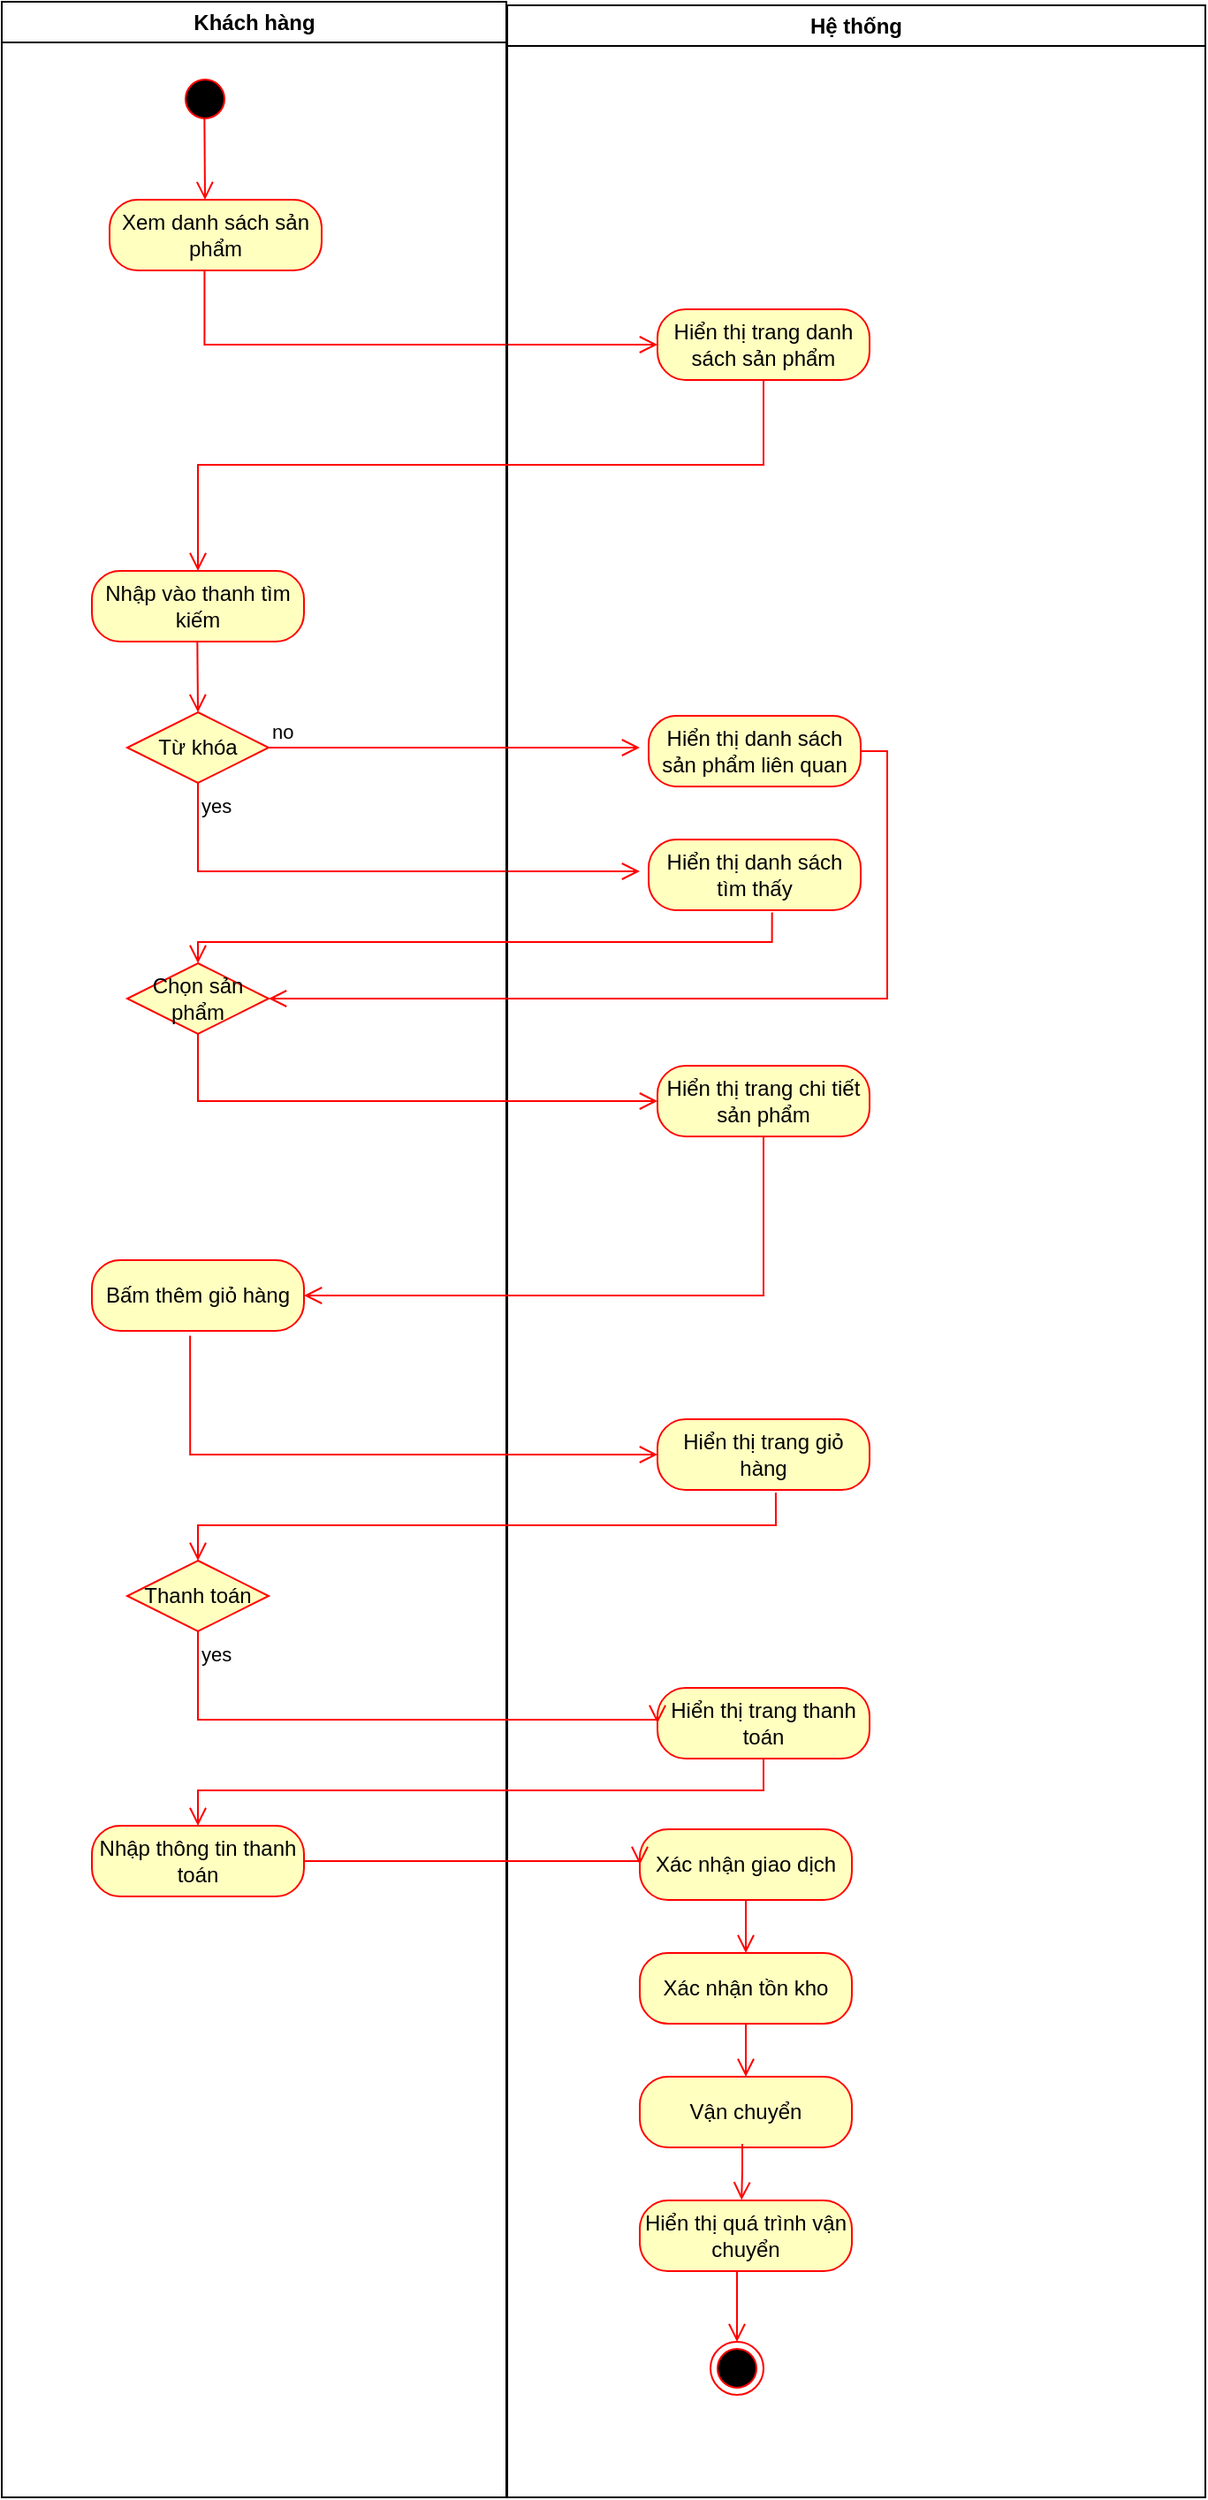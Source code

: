 <mxfile version="24.8.4" pages="8">
  <diagram name="activityDiagram" id="e7e014a7-5840-1c2e-5031-d8a46d1fe8dd">
    <mxGraphModel dx="1002" dy="535" grid="1" gridSize="10" guides="0" tooltips="1" connect="1" arrows="1" fold="1" page="1" pageScale="1" pageWidth="1169" pageHeight="826" background="none" math="0" shadow="0">
      <root>
        <mxCell id="0" />
        <mxCell id="1" parent="0" />
        <mxCell id="2" value="Khách hàng" style="swimlane;whiteSpace=wrap" parent="1" vertex="1">
          <mxGeometry x="159" y="128" width="285.5" height="1412" as="geometry" />
        </mxCell>
        <mxCell id="5" value="" style="ellipse;shape=startState;fillColor=#000000;strokeColor=#ff0000;" parent="2" vertex="1">
          <mxGeometry x="100" y="40" width="30" height="30" as="geometry" />
        </mxCell>
        <mxCell id="6" value="" style="edgeStyle=elbowEdgeStyle;elbow=horizontal;verticalAlign=bottom;endArrow=open;endSize=8;strokeColor=#FF0000;endFill=1;rounded=0;exitX=0.489;exitY=0.861;exitDx=0;exitDy=0;exitPerimeter=0;entryX=0.453;entryY=0.001;entryDx=0;entryDy=0;entryPerimeter=0;" parent="2" source="5" target="mBkQFeCS0W0rON8SmBz--56" edge="1">
          <mxGeometry x="100" y="40" as="geometry">
            <mxPoint x="115.5" y="110" as="targetPoint" />
            <Array as="points">
              <mxPoint x="115" y="112" />
            </Array>
          </mxGeometry>
        </mxCell>
        <mxCell id="mBkQFeCS0W0rON8SmBz--56" value="Xem danh sách sản phẩm" style="rounded=1;whiteSpace=wrap;html=1;arcSize=40;fontColor=#000000;fillColor=#ffffc0;strokeColor=#ff0000;" parent="2" vertex="1">
          <mxGeometry x="61" y="112" width="120" height="40" as="geometry" />
        </mxCell>
        <mxCell id="mBkQFeCS0W0rON8SmBz--73" value="" style="edgeStyle=elbowEdgeStyle;elbow=horizontal;verticalAlign=bottom;endArrow=open;endSize=8;strokeColor=#FF0000;endFill=1;rounded=0;entryX=0;entryY=0.5;entryDx=0;entryDy=0;" parent="2" target="mBkQFeCS0W0rON8SmBz--71" edge="1">
          <mxGeometry x="-503.5" y="-216" as="geometry">
            <mxPoint x="361" y="192" as="targetPoint" />
            <mxPoint x="114.71" y="152" as="sourcePoint" />
            <Array as="points">
              <mxPoint x="114.71" y="152" />
            </Array>
          </mxGeometry>
        </mxCell>
        <mxCell id="mBkQFeCS0W0rON8SmBz--95" value="Nhập vào thanh tìm kiếm" style="rounded=1;whiteSpace=wrap;html=1;arcSize=40;fontColor=#000000;fillColor=#ffffc0;strokeColor=#ff0000;" parent="2" vertex="1">
          <mxGeometry x="51" y="322" width="120" height="40" as="geometry" />
        </mxCell>
        <mxCell id="mBkQFeCS0W0rON8SmBz--92" value="Từ khóa" style="rhombus;whiteSpace=wrap;html=1;fontColor=#000000;fillColor=#ffffc0;strokeColor=#ff0000;" parent="2" vertex="1">
          <mxGeometry x="71" y="402" width="80" height="40" as="geometry" />
        </mxCell>
        <mxCell id="mBkQFeCS0W0rON8SmBz--97" value="" style="edgeStyle=elbowEdgeStyle;elbow=horizontal;verticalAlign=bottom;endArrow=open;endSize=8;strokeColor=#FF0000;endFill=1;rounded=0" parent="2" edge="1">
          <mxGeometry x="-59" y="-88" as="geometry">
            <mxPoint x="111.16" y="402" as="targetPoint" />
            <mxPoint x="110.66" y="362" as="sourcePoint" />
          </mxGeometry>
        </mxCell>
        <mxCell id="mBkQFeCS0W0rON8SmBz--94" value="yes" style="edgeStyle=orthogonalEdgeStyle;html=1;align=left;verticalAlign=top;endArrow=open;endSize=8;strokeColor=#ff0000;rounded=0;exitX=0.5;exitY=1;exitDx=0;exitDy=0;" parent="2" source="mBkQFeCS0W0rON8SmBz--92" edge="1">
          <mxGeometry x="-1" relative="1" as="geometry">
            <mxPoint x="361" y="492" as="targetPoint" />
            <mxPoint x="90.58" y="492" as="sourcePoint" />
            <Array as="points">
              <mxPoint x="111" y="492" />
            </Array>
          </mxGeometry>
        </mxCell>
        <mxCell id="mBkQFeCS0W0rON8SmBz--127" value="Bấm thêm giỏ hàng" style="rounded=1;whiteSpace=wrap;html=1;arcSize=40;fontColor=#000000;fillColor=#ffffc0;strokeColor=#ff0000;" parent="2" vertex="1">
          <mxGeometry x="51" y="712" width="120" height="40" as="geometry" />
        </mxCell>
        <mxCell id="wwX1FMIC8D3P-xPPwjGh-8" value="Thanh toán" style="rhombus;whiteSpace=wrap;html=1;fontColor=#000000;fillColor=#ffffc0;strokeColor=#ff0000;" parent="2" vertex="1">
          <mxGeometry x="71" y="882" width="80" height="40" as="geometry" />
        </mxCell>
        <mxCell id="wwX1FMIC8D3P-xPPwjGh-25" value="Nhập thông tin thanh toán" style="rounded=1;whiteSpace=wrap;html=1;arcSize=40;fontColor=#000000;fillColor=#ffffc0;strokeColor=#ff0000;" parent="2" vertex="1">
          <mxGeometry x="51" y="1032" width="120" height="40" as="geometry" />
        </mxCell>
        <mxCell id="BrNjS9KkAqVkk8RL5Kpp-6" value="Chọn sản phẩm" style="rhombus;whiteSpace=wrap;html=1;fontColor=#000000;fillColor=#ffffc0;strokeColor=#ff0000;" parent="2" vertex="1">
          <mxGeometry x="71" y="544" width="80" height="40" as="geometry" />
        </mxCell>
        <mxCell id="mBkQFeCS0W0rON8SmBz--54" value="Hệ thống" style="swimlane;whiteSpace=wrap" parent="1" vertex="1">
          <mxGeometry x="445" y="130" width="395" height="1410" as="geometry" />
        </mxCell>
        <mxCell id="mBkQFeCS0W0rON8SmBz--71" value="Hiển thị trang danh sách sản phẩm" style="rounded=1;whiteSpace=wrap;html=1;arcSize=40;fontColor=#000000;fillColor=#ffffc0;strokeColor=#ff0000;" parent="mBkQFeCS0W0rON8SmBz--54" vertex="1">
          <mxGeometry x="85" y="172" width="120" height="40" as="geometry" />
        </mxCell>
        <mxCell id="mBkQFeCS0W0rON8SmBz--102" value="Hiển thị danh sách sản phẩm liên quan" style="rounded=1;whiteSpace=wrap;html=1;arcSize=40;fontColor=#000000;fillColor=#ffffc0;strokeColor=#ff0000;" parent="mBkQFeCS0W0rON8SmBz--54" vertex="1">
          <mxGeometry x="80" y="402" width="120" height="40" as="geometry" />
        </mxCell>
        <mxCell id="mBkQFeCS0W0rON8SmBz--103" value="Hiển thị danh sách tìm thấy" style="rounded=1;whiteSpace=wrap;html=1;arcSize=40;fontColor=#000000;fillColor=#ffffc0;strokeColor=#ff0000;" parent="mBkQFeCS0W0rON8SmBz--54" vertex="1">
          <mxGeometry x="80" y="472" width="120" height="40" as="geometry" />
        </mxCell>
        <mxCell id="mBkQFeCS0W0rON8SmBz--119" value="Hiển thị trang chi tiết sản phẩm" style="rounded=1;whiteSpace=wrap;html=1;arcSize=40;fontColor=#000000;fillColor=#ffffc0;strokeColor=#ff0000;" parent="mBkQFeCS0W0rON8SmBz--54" vertex="1">
          <mxGeometry x="85" y="600" width="120" height="40" as="geometry" />
        </mxCell>
        <mxCell id="mBkQFeCS0W0rON8SmBz--126" value="Hiển thị trang giỏ hàng" style="rounded=1;whiteSpace=wrap;html=1;arcSize=40;fontColor=#000000;fillColor=#ffffc0;strokeColor=#ff0000;" parent="mBkQFeCS0W0rON8SmBz--54" vertex="1">
          <mxGeometry x="85" y="800" width="120" height="40" as="geometry" />
        </mxCell>
        <mxCell id="wwX1FMIC8D3P-xPPwjGh-11" value="Hiển thị trang thanh toán" style="rounded=1;whiteSpace=wrap;html=1;arcSize=40;fontColor=#000000;fillColor=#ffffc0;strokeColor=#ff0000;" parent="mBkQFeCS0W0rON8SmBz--54" vertex="1">
          <mxGeometry x="85" y="952" width="120" height="40" as="geometry" />
        </mxCell>
        <mxCell id="wwX1FMIC8D3P-xPPwjGh-27" value="Xác nhận giao dịch" style="rounded=1;whiteSpace=wrap;html=1;arcSize=40;fontColor=#000000;fillColor=#ffffc0;strokeColor=#ff0000;" parent="mBkQFeCS0W0rON8SmBz--54" vertex="1">
          <mxGeometry x="75" y="1032" width="120" height="40" as="geometry" />
        </mxCell>
        <mxCell id="wwX1FMIC8D3P-xPPwjGh-28" value="Xác nhận tồn kho" style="rounded=1;whiteSpace=wrap;html=1;arcSize=40;fontColor=#000000;fillColor=#ffffc0;strokeColor=#ff0000;" parent="mBkQFeCS0W0rON8SmBz--54" vertex="1">
          <mxGeometry x="75" y="1102" width="120" height="40" as="geometry" />
        </mxCell>
        <mxCell id="wwX1FMIC8D3P-xPPwjGh-29" value="Vận chuyển" style="rounded=1;whiteSpace=wrap;html=1;arcSize=40;fontColor=#000000;fillColor=#ffffc0;strokeColor=#ff0000;" parent="mBkQFeCS0W0rON8SmBz--54" vertex="1">
          <mxGeometry x="75" y="1172" width="120" height="40" as="geometry" />
        </mxCell>
        <mxCell id="wwX1FMIC8D3P-xPPwjGh-30" value="Hiển thị quá trình vận chuyển" style="rounded=1;whiteSpace=wrap;html=1;arcSize=40;fontColor=#000000;fillColor=#ffffc0;strokeColor=#ff0000;" parent="mBkQFeCS0W0rON8SmBz--54" vertex="1">
          <mxGeometry x="75" y="1242" width="120" height="40" as="geometry" />
        </mxCell>
        <mxCell id="wwX1FMIC8D3P-xPPwjGh-32" value="" style="edgeStyle=orthogonalEdgeStyle;html=1;verticalAlign=bottom;endArrow=open;endSize=8;strokeColor=#ff0000;rounded=0;" parent="mBkQFeCS0W0rON8SmBz--54" edge="1">
          <mxGeometry relative="1" as="geometry">
            <mxPoint x="135" y="1102" as="targetPoint" />
            <mxPoint x="135" y="1092" as="sourcePoint" />
            <Array as="points">
              <mxPoint x="135" y="1072" />
            </Array>
          </mxGeometry>
        </mxCell>
        <mxCell id="wwX1FMIC8D3P-xPPwjGh-33" value="" style="edgeStyle=orthogonalEdgeStyle;html=1;verticalAlign=bottom;endArrow=open;endSize=8;strokeColor=#ff0000;rounded=0;exitX=0.5;exitY=1;exitDx=0;exitDy=0;entryX=0.5;entryY=0;entryDx=0;entryDy=0;" parent="mBkQFeCS0W0rON8SmBz--54" source="wwX1FMIC8D3P-xPPwjGh-28" target="wwX1FMIC8D3P-xPPwjGh-29" edge="1">
          <mxGeometry relative="1" as="geometry">
            <mxPoint x="85" y="1062" as="targetPoint" />
            <mxPoint x="-105" y="1062" as="sourcePoint" />
            <Array as="points" />
          </mxGeometry>
        </mxCell>
        <mxCell id="wwX1FMIC8D3P-xPPwjGh-36" value="" style="ellipse;html=1;shape=endState;fillColor=#000000;strokeColor=#ff0000;" parent="mBkQFeCS0W0rON8SmBz--54" vertex="1">
          <mxGeometry x="115" y="1322" width="30" height="30" as="geometry" />
        </mxCell>
        <mxCell id="wwX1FMIC8D3P-xPPwjGh-39" value="" style="edgeStyle=orthogonalEdgeStyle;html=1;verticalAlign=bottom;endArrow=open;endSize=8;strokeColor=#ff0000;rounded=0;entryX=0.5;entryY=0;entryDx=0;entryDy=0;" parent="mBkQFeCS0W0rON8SmBz--54" target="wwX1FMIC8D3P-xPPwjGh-36" edge="1">
          <mxGeometry relative="1" as="geometry">
            <mxPoint x="143" y="1252" as="targetPoint" />
            <mxPoint x="130" y="1282" as="sourcePoint" />
            <Array as="points">
              <mxPoint x="130" y="1282" />
            </Array>
          </mxGeometry>
        </mxCell>
        <mxCell id="mBkQFeCS0W0rON8SmBz--93" value="no" style="edgeStyle=orthogonalEdgeStyle;html=1;align=left;verticalAlign=bottom;endArrow=open;endSize=8;strokeColor=#ff0000;rounded=0;" parent="1" source="mBkQFeCS0W0rON8SmBz--92" edge="1">
          <mxGeometry x="-1" relative="1" as="geometry">
            <mxPoint x="520" y="550" as="targetPoint" />
            <Array as="points">
              <mxPoint x="360" y="550" />
              <mxPoint x="360" y="550" />
            </Array>
          </mxGeometry>
        </mxCell>
        <mxCell id="mBkQFeCS0W0rON8SmBz--130" value="" style="edgeStyle=orthogonalEdgeStyle;html=1;verticalAlign=bottom;endArrow=open;endSize=8;strokeColor=#ff0000;rounded=0;exitX=0.463;exitY=1.069;exitDx=0;exitDy=0;exitPerimeter=0;entryX=0;entryY=0.5;entryDx=0;entryDy=0;" parent="1" source="mBkQFeCS0W0rON8SmBz--127" target="mBkQFeCS0W0rON8SmBz--126" edge="1">
          <mxGeometry relative="1" as="geometry">
            <mxPoint x="500" y="952" as="targetPoint" />
            <mxPoint x="285.25" y="1060" as="sourcePoint" />
            <Array as="points">
              <mxPoint x="266" y="950" />
              <mxPoint x="530" y="950" />
            </Array>
          </mxGeometry>
        </mxCell>
        <mxCell id="wwX1FMIC8D3P-xPPwjGh-10" value="yes" style="edgeStyle=orthogonalEdgeStyle;html=1;align=left;verticalAlign=top;endArrow=open;endSize=8;strokeColor=#ff0000;rounded=0;entryX=0;entryY=0.5;entryDx=0;entryDy=0;" parent="1" source="wwX1FMIC8D3P-xPPwjGh-8" target="wwX1FMIC8D3P-xPPwjGh-11" edge="1">
          <mxGeometry x="-1" relative="1" as="geometry">
            <mxPoint x="510" y="1130" as="targetPoint" />
            <Array as="points">
              <mxPoint x="270" y="1100" />
            </Array>
          </mxGeometry>
        </mxCell>
        <mxCell id="wwX1FMIC8D3P-xPPwjGh-12" value="" style="edgeStyle=orthogonalEdgeStyle;html=1;verticalAlign=bottom;endArrow=open;endSize=8;strokeColor=#ff0000;rounded=0;entryX=0.5;entryY=0;entryDx=0;entryDy=0;exitX=0.558;exitY=1.038;exitDx=0;exitDy=0;exitPerimeter=0;" parent="1" source="mBkQFeCS0W0rON8SmBz--126" target="wwX1FMIC8D3P-xPPwjGh-8" edge="1">
          <mxGeometry relative="1" as="geometry">
            <mxPoint x="540" y="960" as="targetPoint" />
            <mxPoint x="600" y="990" as="sourcePoint" />
            <Array as="points">
              <mxPoint x="597" y="990" />
              <mxPoint x="270" y="990" />
            </Array>
          </mxGeometry>
        </mxCell>
        <mxCell id="wwX1FMIC8D3P-xPPwjGh-26" value="" style="edgeStyle=orthogonalEdgeStyle;html=1;verticalAlign=bottom;endArrow=open;endSize=8;strokeColor=#ff0000;rounded=0;exitX=0.5;exitY=1;exitDx=0;exitDy=0;" parent="1" source="wwX1FMIC8D3P-xPPwjGh-11" edge="1">
          <mxGeometry relative="1" as="geometry">
            <mxPoint x="270" y="1160" as="targetPoint" />
            <mxPoint x="580" y="1160" as="sourcePoint" />
            <Array as="points">
              <mxPoint x="590" y="1140" />
              <mxPoint x="270" y="1140" />
              <mxPoint x="270" y="1160" />
            </Array>
          </mxGeometry>
        </mxCell>
        <mxCell id="wwX1FMIC8D3P-xPPwjGh-31" value="" style="edgeStyle=orthogonalEdgeStyle;html=1;verticalAlign=bottom;endArrow=open;endSize=8;strokeColor=#ff0000;rounded=0;exitX=1;exitY=0.5;exitDx=0;exitDy=0;entryX=0;entryY=0.5;entryDx=0;entryDy=0;" parent="1" source="wwX1FMIC8D3P-xPPwjGh-25" target="wwX1FMIC8D3P-xPPwjGh-27" edge="1">
          <mxGeometry relative="1" as="geometry">
            <mxPoint x="490" y="1250" as="targetPoint" />
            <mxPoint x="600" y="1130" as="sourcePoint" />
            <Array as="points">
              <mxPoint x="480" y="1180" />
              <mxPoint x="480" y="1180" />
            </Array>
          </mxGeometry>
        </mxCell>
        <mxCell id="wwX1FMIC8D3P-xPPwjGh-34" value="" style="edgeStyle=orthogonalEdgeStyle;html=1;verticalAlign=bottom;endArrow=open;endSize=8;strokeColor=#ff0000;rounded=0;entryX=0.48;entryY=-0.007;entryDx=0;entryDy=0;entryPerimeter=0;" parent="1" target="wwX1FMIC8D3P-xPPwjGh-30" edge="1">
          <mxGeometry relative="1" as="geometry">
            <mxPoint x="590" y="1310" as="targetPoint" />
            <mxPoint x="578" y="1340" as="sourcePoint" />
            <Array as="points">
              <mxPoint x="578" y="1355" />
              <mxPoint x="578" y="1355" />
            </Array>
          </mxGeometry>
        </mxCell>
        <mxCell id="mBkQFeCS0W0rON8SmBz--109" value="" style="edgeStyle=orthogonalEdgeStyle;html=1;verticalAlign=bottom;endArrow=open;endSize=8;strokeColor=#ff0000;rounded=0;exitX=0.5;exitY=1;exitDx=0;exitDy=0;entryX=0.5;entryY=0;entryDx=0;entryDy=0;" parent="1" source="mBkQFeCS0W0rON8SmBz--71" target="mBkQFeCS0W0rON8SmBz--95" edge="1">
          <mxGeometry relative="1" as="geometry">
            <mxPoint x="310" y="390" as="targetPoint" />
            <mxPoint x="680" y="390" as="sourcePoint" />
            <Array as="points">
              <mxPoint x="590" y="390" />
              <mxPoint x="270" y="390" />
            </Array>
          </mxGeometry>
        </mxCell>
        <mxCell id="wwX1FMIC8D3P-xPPwjGh-7" value="" style="edgeStyle=elbowEdgeStyle;elbow=horizontal;verticalAlign=bottom;endArrow=open;endSize=8;strokeColor=#FF0000;endFill=1;rounded=0;entryX=1;entryY=0.5;entryDx=0;entryDy=0;exitX=0.5;exitY=1;exitDx=0;exitDy=0;" parent="1" source="mBkQFeCS0W0rON8SmBz--119" target="mBkQFeCS0W0rON8SmBz--127" edge="1">
          <mxGeometry x="-503.5" y="-214" as="geometry">
            <mxPoint x="590" y="840" as="targetPoint" />
            <mxPoint x="590" y="792" as="sourcePoint" />
            <Array as="points">
              <mxPoint x="590" y="812" />
            </Array>
          </mxGeometry>
        </mxCell>
        <mxCell id="mBkQFeCS0W0rON8SmBz--106" value="" style="edgeStyle=orthogonalEdgeStyle;html=1;verticalAlign=bottom;endArrow=open;endSize=8;strokeColor=#ff0000;rounded=0;exitX=0.582;exitY=1.03;exitDx=0;exitDy=0;entryX=0.5;entryY=0;entryDx=0;entryDy=0;exitPerimeter=0;" parent="1" source="mBkQFeCS0W0rON8SmBz--103" target="BrNjS9KkAqVkk8RL5Kpp-6" edge="1">
          <mxGeometry relative="1" as="geometry">
            <mxPoint x="495" y="702" as="targetPoint" />
            <mxPoint x="460" y="702" as="sourcePoint" />
            <Array as="points">
              <mxPoint x="595" y="660" />
              <mxPoint x="270" y="660" />
            </Array>
          </mxGeometry>
        </mxCell>
        <mxCell id="mBkQFeCS0W0rON8SmBz--105" value="" style="edgeStyle=orthogonalEdgeStyle;html=1;verticalAlign=bottom;endArrow=open;endSize=8;strokeColor=#ff0000;rounded=0;exitX=1;exitY=0.5;exitDx=0;exitDy=0;entryX=1;entryY=0.5;entryDx=0;entryDy=0;" parent="1" source="mBkQFeCS0W0rON8SmBz--102" target="BrNjS9KkAqVkk8RL5Kpp-6" edge="1">
          <mxGeometry relative="1" as="geometry">
            <mxPoint x="575" y="812" as="targetPoint" />
            <mxPoint x="460" y="632" as="sourcePoint" />
            <Array as="points">
              <mxPoint x="660" y="552" />
              <mxPoint x="660" y="692" />
            </Array>
          </mxGeometry>
        </mxCell>
        <mxCell id="BrNjS9KkAqVkk8RL5Kpp-10" value="" style="edgeStyle=elbowEdgeStyle;elbow=horizontal;verticalAlign=bottom;endArrow=open;endSize=8;strokeColor=#FF0000;endFill=1;rounded=0;entryX=0;entryY=0.5;entryDx=0;entryDy=0;exitX=0.5;exitY=1;exitDx=0;exitDy=0;" parent="1" source="BrNjS9KkAqVkk8RL5Kpp-6" target="mBkQFeCS0W0rON8SmBz--119" edge="1">
          <mxGeometry x="-503.5" y="-216" as="geometry">
            <mxPoint x="270" y="730" as="targetPoint" />
            <mxPoint x="550" y="690" as="sourcePoint" />
            <Array as="points">
              <mxPoint x="270" y="710" />
            </Array>
          </mxGeometry>
        </mxCell>
      </root>
    </mxGraphModel>
  </diagram>
  <diagram id="6czsO-iVsADYN2sfzi_h" name="ClassDiagram">
    <mxGraphModel dx="1002" dy="535" grid="1" gridSize="10" guides="1" tooltips="1" connect="1" arrows="1" fold="1" page="1" pageScale="1" pageWidth="1169" pageHeight="827" math="0" shadow="0">
      <root>
        <mxCell id="0" />
        <mxCell id="1" parent="0" />
        <mxCell id="Y8l8oUF6B0YwSN9anFr9-1" value="" style="swimlane;whiteSpace=wrap" parent="1" vertex="1">
          <mxGeometry x="160" y="120" width="761" height="812" as="geometry" />
        </mxCell>
        <mxCell id="Y8l8oUF6B0YwSN9anFr9-14" value="&lt;p style=&quot;margin:0px;margin-top:4px;text-align:center;&quot;&gt;&lt;b&gt;Product&lt;/b&gt;&lt;/p&gt;&lt;hr size=&quot;1&quot; style=&quot;border-style:solid;&quot;&gt;&lt;p style=&quot;margin:0px;margin-left:4px;&quot;&gt;+ ProductId:int&lt;/p&gt;&lt;p style=&quot;margin:0px;margin-left:4px;&quot;&gt;+ ProductName:string&lt;/p&gt;&lt;p style=&quot;margin:0px;margin-left:4px;&quot;&gt;+Description:string&lt;/p&gt;&lt;p style=&quot;margin:0px;margin-left:4px;&quot;&gt;+Price:double&lt;/p&gt;&lt;p style=&quot;margin:0px;margin-left:4px;&quot;&gt;&lt;br&gt;&lt;/p&gt;&lt;hr size=&quot;1&quot; style=&quot;border-style:solid;&quot;&gt;&lt;p style=&quot;margin:0px;margin-left:4px;&quot;&gt;+addProduct()&lt;/p&gt;&lt;p style=&quot;margin:0px;margin-left:4px;&quot;&gt;+updateProduct()&lt;/p&gt;&lt;p style=&quot;margin:0px;margin-left:4px;&quot;&gt;+deleteProduct()&lt;/p&gt;" style="verticalAlign=top;align=left;overflow=fill;html=1;whiteSpace=wrap;" parent="Y8l8oUF6B0YwSN9anFr9-1" vertex="1">
          <mxGeometry x="40" y="314" width="160" height="184" as="geometry" />
        </mxCell>
        <mxCell id="PU7tPuQ8D1ogT-9J5B3f-1" value="&lt;p style=&quot;margin:0px;margin-top:4px;text-align:center;&quot;&gt;&lt;b&gt;Customer&lt;/b&gt;&lt;br&gt;&lt;/p&gt;&lt;hr size=&quot;1&quot; style=&quot;border-style:solid;&quot;&gt;&lt;p style=&quot;margin: 0px 0px 0px 4px;&quot;&gt;&lt;span style=&quot;background-color: initial;&quot;&gt;+CustomerId: int&lt;/span&gt;&lt;br&gt;&lt;/p&gt;&lt;p style=&quot;margin: 0px 0px 0px 4px;&quot;&gt;+Phone: string&lt;span style=&quot;background-color: initial;&quot;&gt;&lt;br&gt;&lt;/span&gt;&lt;/p&gt;&lt;p style=&quot;margin: 0px 0px 0px 4px;&quot;&gt;+Email:string&lt;/p&gt;&lt;p style=&quot;margin: 0px 0px 0px 4px;&quot;&gt;+Password:string&lt;/p&gt;&lt;p style=&quot;margin: 0px 0px 0px 4px;&quot;&gt;+RegistrationDate:date&lt;/p&gt;&lt;p style=&quot;margin: 0px 0px 0px 4px;&quot;&gt;+isVerified:boolean&lt;/p&gt;&lt;hr size=&quot;1&quot; style=&quot;border-style:solid;&quot;&gt;&lt;p style=&quot;margin:0px;margin-left:4px;&quot;&gt;+register()&lt;/p&gt;&lt;p style=&quot;margin:0px;margin-left:4px;&quot;&gt;+login()&lt;/p&gt;&lt;p style=&quot;margin:0px;margin-left:4px;&quot;&gt;+updateProfile()&lt;/p&gt;" style="verticalAlign=top;align=left;overflow=fill;html=1;whiteSpace=wrap;" parent="Y8l8oUF6B0YwSN9anFr9-1" vertex="1">
          <mxGeometry x="40" y="80" width="160" height="200" as="geometry" />
        </mxCell>
        <mxCell id="PU7tPuQ8D1ogT-9J5B3f-2" value="&lt;p style=&quot;margin:0px;margin-top:4px;text-align:center;&quot;&gt;&lt;b&gt;Order&lt;/b&gt;&lt;/p&gt;&lt;hr size=&quot;1&quot; style=&quot;border-style:solid;&quot;&gt;&lt;p style=&quot;margin: 0px 0px 0px 4px;&quot;&gt;&lt;span style=&quot;background-color: initial;&quot;&gt;+OrderId: int&lt;/span&gt;&lt;br&gt;&lt;/p&gt;&lt;p style=&quot;margin: 0px 0px 0px 4px;&quot;&gt;+OrderDate: date&lt;span style=&quot;background-color: initial;&quot;&gt;&lt;br&gt;&lt;/span&gt;&lt;/p&gt;&lt;p style=&quot;margin: 0px 0px 0px 4px;&quot;&gt;+Status:string&lt;/p&gt;&lt;p style=&quot;margin: 0px 0px 0px 4px;&quot;&gt;+TotalAmount: double&lt;/p&gt;&lt;p style=&quot;margin: 0px 0px 0px 4px;&quot;&gt;+ShippingAddress: Address&lt;/p&gt;&lt;p style=&quot;margin: 0px 0px 0px 4px;&quot;&gt;+BillingAddress: Address&lt;/p&gt;&lt;hr size=&quot;1&quot; style=&quot;border-style:solid;&quot;&gt;&lt;p style=&quot;margin:0px;margin-left:4px;&quot;&gt;+placeOrder()&lt;/p&gt;&lt;p style=&quot;margin:0px;margin-left:4px;&quot;&gt;+cancelOrder()&lt;/p&gt;&lt;p style=&quot;margin:0px;margin-left:4px;&quot;&gt;+trackOrder&lt;/p&gt;" style="verticalAlign=top;align=left;overflow=fill;html=1;whiteSpace=wrap;" parent="Y8l8oUF6B0YwSN9anFr9-1" vertex="1">
          <mxGeometry x="280" y="80" width="160" height="200" as="geometry" />
        </mxCell>
        <mxCell id="PU7tPuQ8D1ogT-9J5B3f-3" value="&lt;p style=&quot;margin:0px;margin-top:4px;text-align:center;&quot;&gt;&lt;b&gt;Payment&lt;/b&gt;&lt;/p&gt;&lt;hr size=&quot;1&quot; style=&quot;border-style:solid;&quot;&gt;&lt;p style=&quot;margin: 0px 0px 0px 4px;&quot;&gt;+PaymentId:int&lt;/p&gt;&lt;p style=&quot;margin: 0px 0px 0px 4px;&quot;&gt;+PaymentDate:date&lt;/p&gt;&lt;p style=&quot;margin: 0px 0px 0px 4px;&quot;&gt;+Amount:double&lt;/p&gt;&lt;p style=&quot;margin: 0px 0px 0px 4px;&quot;&gt;+PaymentMethod:string&lt;/p&gt;&lt;p style=&quot;margin: 0px 0px 0px 4px;&quot;&gt;+PaymentStatus:string&lt;/p&gt;&lt;p style=&quot;margin: 0px 0px 0px 4px;&quot;&gt;+TransactionId:string&lt;/p&gt;&lt;hr size=&quot;1&quot; style=&quot;border-style:solid;&quot;&gt;&lt;p style=&quot;margin:0px;margin-left:4px;&quot;&gt;+processPayment()&lt;/p&gt;&lt;p style=&quot;margin:0px;margin-left:4px;&quot;&gt;+refundPayment()&lt;/p&gt;" style="verticalAlign=top;align=left;overflow=fill;html=1;whiteSpace=wrap;" parent="Y8l8oUF6B0YwSN9anFr9-1" vertex="1">
          <mxGeometry x="520" y="80" width="160" height="200" as="geometry" />
        </mxCell>
        <mxCell id="PU7tPuQ8D1ogT-9J5B3f-4" value="&lt;p style=&quot;margin:0px;margin-top:4px;text-align:center;&quot;&gt;&lt;b&gt;OrderItem&lt;/b&gt;&lt;/p&gt;&lt;hr size=&quot;1&quot; style=&quot;border-style:solid;&quot;&gt;&lt;p style=&quot;margin: 0px 0px 0px 4px;&quot;&gt;+OrderItemId:int&lt;/p&gt;&lt;p style=&quot;margin: 0px 0px 0px 4px;&quot;&gt;+Quantity:int&lt;/p&gt;&lt;p style=&quot;margin: 0px 0px 0px 4px;&quot;&gt;+Subtotal:double&lt;/p&gt;&lt;p style=&quot;margin: 0px 0px 0px 4px;&quot;&gt;+product:Product&lt;/p&gt;&lt;p style=&quot;margin:0px;margin-left:4px;&quot;&gt;&lt;br&gt;&lt;/p&gt;" style="verticalAlign=top;align=left;overflow=fill;html=1;whiteSpace=wrap;" parent="Y8l8oUF6B0YwSN9anFr9-1" vertex="1">
          <mxGeometry x="280" y="320" width="160" height="110" as="geometry" />
        </mxCell>
        <mxCell id="PU7tPuQ8D1ogT-9J5B3f-5" value="&lt;p style=&quot;margin:0px;margin-top:4px;text-align:center;&quot;&gt;&lt;b&gt;ShoppingCart&lt;/b&gt;&lt;/p&gt;&lt;hr size=&quot;1&quot; style=&quot;border-style:solid;&quot;&gt;&lt;p style=&quot;margin: 0px 0px 0px 4px;&quot;&gt;+CartId:int&lt;/p&gt;&lt;p style=&quot;margin: 0px 0px 0px 4px;&quot;&gt;+CreationDate:date&lt;/p&gt;&lt;p style=&quot;margin: 0px 0px 0px 4px;&quot;&gt;+TotalQuantity:int&lt;/p&gt;&lt;p style=&quot;margin: 0px 0px 0px 4px;&quot;&gt;+TotalPrice:double&lt;/p&gt;&lt;p style=&quot;margin: 0px 0px 0px 4px;&quot;&gt;+Customer:Customer&lt;/p&gt;&lt;hr size=&quot;1&quot; style=&quot;border-style:solid;&quot;&gt;&lt;p style=&quot;margin:0px;margin-left:4px;&quot;&gt;+addItem()&lt;/p&gt;&lt;p style=&quot;margin:0px;margin-left:4px;&quot;&gt;+removeItem()&lt;/p&gt;&lt;p style=&quot;margin:0px;margin-left:4px;&quot;&gt;+updateQuantity()&lt;/p&gt;&lt;p style=&quot;margin:0px;margin-left:4px;&quot;&gt;+clearCart()&lt;/p&gt;" style="verticalAlign=top;align=left;overflow=fill;html=1;whiteSpace=wrap;" parent="Y8l8oUF6B0YwSN9anFr9-1" vertex="1">
          <mxGeometry x="520" y="320" width="160" height="200" as="geometry" />
        </mxCell>
        <mxCell id="PU7tPuQ8D1ogT-9J5B3f-6" value="&lt;p style=&quot;margin:0px;margin-top:4px;text-align:center;&quot;&gt;&lt;b&gt;Address&lt;/b&gt;&lt;/p&gt;&lt;hr size=&quot;1&quot; style=&quot;border-style:solid;&quot;&gt;&lt;p style=&quot;margin: 0px 0px 0px 4px;&quot;&gt;+AddressId:int&lt;/p&gt;&lt;p style=&quot;margin: 0px 0px 0px 4px;&quot;&gt;+Street:string&lt;/p&gt;&lt;p style=&quot;margin: 0px 0px 0px 4px;&quot;&gt;+District:string&lt;/p&gt;&lt;p style=&quot;margin: 0px 0px 0px 4px;&quot;&gt;+City:string&lt;/p&gt;&lt;p style=&quot;margin: 0px 0px 0px 4px;&quot;&gt;+Province:string&lt;/p&gt;&lt;p style=&quot;margin: 0px 0px 0px 4px;&quot;&gt;+AddressType:string&lt;/p&gt;&lt;p style=&quot;margin: 0px 0px 0px 4px;&quot;&gt;&lt;br&gt;&lt;/p&gt;&lt;hr size=&quot;1&quot; style=&quot;border-style:solid;&quot;&gt;&lt;p style=&quot;margin:0px;margin-left:4px;&quot;&gt;+addAddress()&lt;/p&gt;&lt;p style=&quot;margin:0px;margin-left:4px;&quot;&gt;+updateAddress()&lt;/p&gt;&lt;p style=&quot;margin:0px;margin-left:4px;&quot;&gt;+deleteAddress()&lt;/p&gt;" style="verticalAlign=top;align=left;overflow=fill;html=1;whiteSpace=wrap;" parent="Y8l8oUF6B0YwSN9anFr9-1" vertex="1">
          <mxGeometry x="40" y="600" width="160" height="200" as="geometry" />
        </mxCell>
        <mxCell id="PU7tPuQ8D1ogT-9J5B3f-7" value="&lt;p style=&quot;margin:0px;margin-top:4px;text-align:center;&quot;&gt;&lt;b&gt;Invoice&lt;/b&gt;&lt;/p&gt;&lt;hr size=&quot;1&quot; style=&quot;border-style:solid;&quot;&gt;&lt;p style=&quot;margin: 0px 0px 0px 4px;&quot;&gt;+InvoiceId:int&lt;/p&gt;&lt;p style=&quot;margin: 0px 0px 0px 4px;&quot;&gt;+InvoiceDate:date&lt;/p&gt;&lt;p style=&quot;margin: 0px 0px 0px 4px;&quot;&gt;+BillingAddress:Address&lt;/p&gt;&lt;p style=&quot;margin: 0px 0px 0px 4px;&quot;&gt;+ShippingAddress:Address&lt;/p&gt;&lt;p style=&quot;margin: 0px 0px 0px 4px;&quot;&gt;+TotalAmount:double&lt;/p&gt;&lt;p style=&quot;margin: 0px 0px 0px 4px;&quot;&gt;+Order:Order&lt;/p&gt;&lt;hr size=&quot;1&quot; style=&quot;border-style:solid;&quot;&gt;&lt;p style=&quot;margin:0px;margin-left:4px;&quot;&gt;+generateInvoice()&lt;/p&gt;&lt;p style=&quot;margin:0px;margin-left:4px;&quot;&gt;+sendInvoice()&lt;/p&gt;" style="verticalAlign=top;align=left;overflow=fill;html=1;whiteSpace=wrap;" parent="Y8l8oUF6B0YwSN9anFr9-1" vertex="1">
          <mxGeometry x="520" y="600" width="160" height="200" as="geometry" />
        </mxCell>
        <mxCell id="PU7tPuQ8D1ogT-9J5B3f-8" value="" style="endArrow=block;startArrow=block;endFill=1;startFill=1;html=1;rounded=0;entryX=-0.005;entryY=0.082;entryDx=0;entryDy=0;entryPerimeter=0;exitX=0.999;exitY=0.056;exitDx=0;exitDy=0;exitPerimeter=0;" parent="Y8l8oUF6B0YwSN9anFr9-1" source="PU7tPuQ8D1ogT-9J5B3f-6" target="PU7tPuQ8D1ogT-9J5B3f-7" edge="1">
          <mxGeometry width="160" relative="1" as="geometry">
            <mxPoint x="265" y="610" as="sourcePoint" />
            <mxPoint x="425" y="610" as="targetPoint" />
          </mxGeometry>
        </mxCell>
        <mxCell id="PU7tPuQ8D1ogT-9J5B3f-9" value="" style="endArrow=block;startArrow=block;endFill=1;startFill=1;html=1;rounded=0;exitX=0.992;exitY=0.073;exitDx=0;exitDy=0;exitPerimeter=0;edgeStyle=orthogonalEdgeStyle;entryX=-0.002;entryY=0.025;entryDx=0;entryDy=0;entryPerimeter=0;" parent="Y8l8oUF6B0YwSN9anFr9-1" source="PU7tPuQ8D1ogT-9J5B3f-2" target="PU7tPuQ8D1ogT-9J5B3f-7" edge="1">
          <mxGeometry width="160" relative="1" as="geometry">
            <mxPoint x="220.5" y="530" as="sourcePoint" />
            <mxPoint x="520" y="610" as="targetPoint" />
            <Array as="points">
              <mxPoint x="470" y="95" />
              <mxPoint x="470" y="605" />
            </Array>
          </mxGeometry>
        </mxCell>
        <mxCell id="PU7tPuQ8D1ogT-9J5B3f-10" value="" style="endArrow=block;startArrow=block;endFill=1;startFill=1;html=1;rounded=0;exitX=0.993;exitY=0.099;exitDx=0;exitDy=0;exitPerimeter=0;entryX=-0.029;entryY=0.067;entryDx=0;entryDy=0;entryPerimeter=0;edgeStyle=orthogonalEdgeStyle;" parent="Y8l8oUF6B0YwSN9anFr9-1" source="PU7tPuQ8D1ogT-9J5B3f-1" edge="1">
          <mxGeometry width="160" relative="1" as="geometry">
            <mxPoint x="200.0" y="91.2" as="sourcePoint" />
            <mxPoint x="514.4" y="333.4" as="targetPoint" />
            <Array as="points">
              <mxPoint x="210" y="100" />
              <mxPoint x="210" y="300" />
              <mxPoint x="490" y="300" />
              <mxPoint x="490" y="333" />
            </Array>
          </mxGeometry>
        </mxCell>
        <mxCell id="PU7tPuQ8D1ogT-9J5B3f-11" value="" style="endArrow=block;startArrow=block;endFill=1;startFill=1;html=1;rounded=0;exitX=-0.029;exitY=0.079;exitDx=0;exitDy=0;exitPerimeter=0;entryX=0;entryY=0.1;entryDx=0;entryDy=0;entryPerimeter=0;edgeStyle=orthogonalEdgeStyle;" parent="Y8l8oUF6B0YwSN9anFr9-1" edge="1">
          <mxGeometry width="160" relative="1" as="geometry">
            <mxPoint x="35.36" y="90.0" as="sourcePoint" />
            <mxPoint x="40" y="614.2" as="targetPoint" />
            <Array as="points">
              <mxPoint x="10" y="90.2" />
              <mxPoint x="10" y="614.2" />
            </Array>
          </mxGeometry>
        </mxCell>
        <mxCell id="PU7tPuQ8D1ogT-9J5B3f-12" value="" style="endArrow=block;startArrow=block;endFill=1;startFill=1;html=1;rounded=0;edgeStyle=orthogonalEdgeStyle;entryX=0;entryY=0.05;entryDx=0;entryDy=0;entryPerimeter=0;" parent="Y8l8oUF6B0YwSN9anFr9-1" target="PU7tPuQ8D1ogT-9J5B3f-2" edge="1">
          <mxGeometry width="160" relative="1" as="geometry">
            <mxPoint x="201" y="90" as="sourcePoint" />
            <mxPoint x="270" y="90" as="targetPoint" />
            <Array as="points">
              <mxPoint x="201" y="90" />
            </Array>
          </mxGeometry>
        </mxCell>
        <mxCell id="PU7tPuQ8D1ogT-9J5B3f-13" value="" style="endArrow=block;startArrow=block;endFill=1;startFill=1;html=1;rounded=0;edgeStyle=orthogonalEdgeStyle;entryX=0.5;entryY=0;entryDx=0;entryDy=0;exitX=0.5;exitY=1;exitDx=0;exitDy=0;" parent="Y8l8oUF6B0YwSN9anFr9-1" source="PU7tPuQ8D1ogT-9J5B3f-2" target="PU7tPuQ8D1ogT-9J5B3f-4" edge="1">
          <mxGeometry width="160" relative="1" as="geometry">
            <mxPoint x="211" y="100" as="sourcePoint" />
            <mxPoint x="290" y="100" as="targetPoint" />
            <Array as="points">
              <mxPoint x="360" y="310" />
              <mxPoint x="360" y="310" />
            </Array>
          </mxGeometry>
        </mxCell>
        <mxCell id="PU7tPuQ8D1ogT-9J5B3f-15" value="" style="endArrow=block;startArrow=block;endFill=1;startFill=1;html=1;rounded=0;exitX=1.003;exitY=0.032;exitDx=0;exitDy=0;exitPerimeter=0;entryX=-0.011;entryY=0.033;entryDx=0;entryDy=0;entryPerimeter=0;" parent="Y8l8oUF6B0YwSN9anFr9-1" source="PU7tPuQ8D1ogT-9J5B3f-2" target="PU7tPuQ8D1ogT-9J5B3f-3" edge="1">
          <mxGeometry width="160" relative="1" as="geometry">
            <mxPoint x="310" y="200" as="sourcePoint" />
            <mxPoint x="470" y="200" as="targetPoint" />
          </mxGeometry>
        </mxCell>
        <mxCell id="PU7tPuQ8D1ogT-9J5B3f-16" value="" style="endArrow=block;startArrow=block;endFill=1;startFill=1;html=1;rounded=0;" parent="Y8l8oUF6B0YwSN9anFr9-1" edge="1">
          <mxGeometry width="160" relative="1" as="geometry">
            <mxPoint x="200" y="330" as="sourcePoint" />
            <mxPoint x="280" y="330" as="targetPoint" />
          </mxGeometry>
        </mxCell>
        <mxCell id="PU7tPuQ8D1ogT-9J5B3f-17" value="1" style="text;html=1;align=center;verticalAlign=middle;resizable=0;points=[];autosize=1;strokeColor=none;fillColor=none;fontSize=6;" parent="Y8l8oUF6B0YwSN9anFr9-1" vertex="1">
          <mxGeometry x="200" y="310" width="30" height="20" as="geometry" />
        </mxCell>
        <mxCell id="PU7tPuQ8D1ogT-9J5B3f-18" value="n" style="text;html=1;align=center;verticalAlign=middle;resizable=0;points=[];autosize=1;strokeColor=none;fillColor=none;fontSize=6;" parent="Y8l8oUF6B0YwSN9anFr9-1" vertex="1">
          <mxGeometry x="250" y="310" width="30" height="20" as="geometry" />
        </mxCell>
        <mxCell id="PU7tPuQ8D1ogT-9J5B3f-19" value="1" style="text;html=1;align=center;verticalAlign=middle;resizable=0;points=[];autosize=1;strokeColor=none;fillColor=none;fontSize=6;" parent="Y8l8oUF6B0YwSN9anFr9-1" vertex="1">
          <mxGeometry x="200" y="330" width="30" height="20" as="geometry" />
        </mxCell>
        <mxCell id="PU7tPuQ8D1ogT-9J5B3f-20" value="1" style="text;html=1;align=center;verticalAlign=middle;resizable=0;points=[];autosize=1;strokeColor=none;fillColor=none;fontSize=6;" parent="Y8l8oUF6B0YwSN9anFr9-1" vertex="1">
          <mxGeometry x="250" y="330" width="30" height="20" as="geometry" />
        </mxCell>
        <mxCell id="PU7tPuQ8D1ogT-9J5B3f-21" value="1" style="text;html=1;align=center;verticalAlign=middle;resizable=0;points=[];autosize=1;strokeColor=none;fillColor=none;fontSize=6;" parent="Y8l8oUF6B0YwSN9anFr9-1" vertex="1">
          <mxGeometry x="200" y="70" width="30" height="20" as="geometry" />
        </mxCell>
        <mxCell id="PU7tPuQ8D1ogT-9J5B3f-22" value="n" style="text;html=1;align=center;verticalAlign=middle;resizable=0;points=[];autosize=1;strokeColor=none;fillColor=none;fontSize=6;" parent="Y8l8oUF6B0YwSN9anFr9-1" vertex="1">
          <mxGeometry x="250" y="70" width="30" height="20" as="geometry" />
        </mxCell>
        <mxCell id="PU7tPuQ8D1ogT-9J5B3f-23" value="1" style="text;html=1;align=center;verticalAlign=middle;resizable=0;points=[];autosize=1;strokeColor=none;fillColor=none;fontSize=6;" parent="Y8l8oUF6B0YwSN9anFr9-1" vertex="1">
          <mxGeometry x="200" y="90" width="30" height="20" as="geometry" />
        </mxCell>
        <mxCell id="PU7tPuQ8D1ogT-9J5B3f-24" value="1" style="text;html=1;align=center;verticalAlign=middle;resizable=0;points=[];autosize=1;strokeColor=none;fillColor=none;fontSize=6;" parent="Y8l8oUF6B0YwSN9anFr9-1" vertex="1">
          <mxGeometry x="250" y="90" width="30" height="20" as="geometry" />
        </mxCell>
        <mxCell id="PU7tPuQ8D1ogT-9J5B3f-25" value="1" style="text;html=1;align=center;verticalAlign=middle;resizable=0;points=[];autosize=1;strokeColor=none;fillColor=none;fontSize=6;" parent="Y8l8oUF6B0YwSN9anFr9-1" vertex="1">
          <mxGeometry x="440" y="90" width="30" height="20" as="geometry" />
        </mxCell>
        <mxCell id="PU7tPuQ8D1ogT-9J5B3f-26" value="1" style="text;html=1;align=center;verticalAlign=middle;resizable=0;points=[];autosize=1;strokeColor=none;fillColor=none;fontSize=6;" parent="Y8l8oUF6B0YwSN9anFr9-1" vertex="1">
          <mxGeometry x="490" y="90" width="30" height="20" as="geometry" />
        </mxCell>
        <mxCell id="PU7tPuQ8D1ogT-9J5B3f-27" value="1" style="text;html=1;align=center;verticalAlign=middle;resizable=0;points=[];autosize=1;strokeColor=none;fillColor=none;fontSize=6;" parent="Y8l8oUF6B0YwSN9anFr9-1" vertex="1">
          <mxGeometry x="440" y="70" width="30" height="20" as="geometry" />
        </mxCell>
        <mxCell id="PU7tPuQ8D1ogT-9J5B3f-28" value="1" style="text;html=1;align=center;verticalAlign=middle;resizable=0;points=[];autosize=1;strokeColor=none;fillColor=none;fontSize=6;" parent="Y8l8oUF6B0YwSN9anFr9-1" vertex="1">
          <mxGeometry x="490" y="70" width="30" height="20" as="geometry" />
        </mxCell>
        <mxCell id="PU7tPuQ8D1ogT-9J5B3f-29" value="1" style="text;html=1;align=center;verticalAlign=middle;resizable=0;points=[];autosize=1;strokeColor=none;fillColor=none;fontSize=6;" parent="Y8l8oUF6B0YwSN9anFr9-1" vertex="1">
          <mxGeometry x="330" y="280" width="30" height="20" as="geometry" />
        </mxCell>
        <mxCell id="PU7tPuQ8D1ogT-9J5B3f-30" value="n" style="text;html=1;align=center;verticalAlign=middle;resizable=0;points=[];autosize=1;strokeColor=none;fillColor=none;fontSize=6;" parent="Y8l8oUF6B0YwSN9anFr9-1" vertex="1">
          <mxGeometry x="330" y="300" width="30" height="20" as="geometry" />
        </mxCell>
        <mxCell id="PU7tPuQ8D1ogT-9J5B3f-31" value="1" style="text;html=1;align=center;verticalAlign=middle;resizable=0;points=[];autosize=1;strokeColor=none;fillColor=none;fontSize=6;" parent="Y8l8oUF6B0YwSN9anFr9-1" vertex="1">
          <mxGeometry x="360" y="280" width="30" height="20" as="geometry" />
        </mxCell>
        <mxCell id="PU7tPuQ8D1ogT-9J5B3f-32" value="1" style="text;html=1;align=center;verticalAlign=middle;resizable=0;points=[];autosize=1;strokeColor=none;fillColor=none;fontSize=6;" parent="Y8l8oUF6B0YwSN9anFr9-1" vertex="1">
          <mxGeometry x="360" y="300" width="30" height="20" as="geometry" />
        </mxCell>
        <mxCell id="PU7tPuQ8D1ogT-9J5B3f-33" value="1" style="text;html=1;align=center;verticalAlign=middle;resizable=0;points=[];autosize=1;strokeColor=none;fillColor=none;fontSize=6;" parent="Y8l8oUF6B0YwSN9anFr9-1" vertex="1">
          <mxGeometry x="490" y="580" width="30" height="20" as="geometry" />
        </mxCell>
        <mxCell id="PU7tPuQ8D1ogT-9J5B3f-34" value="1" style="text;html=1;align=center;verticalAlign=middle;resizable=0;points=[];autosize=1;strokeColor=none;fillColor=none;fontSize=6;" parent="Y8l8oUF6B0YwSN9anFr9-1" vertex="1">
          <mxGeometry x="450" y="100" width="30" height="20" as="geometry" />
        </mxCell>
        <mxCell id="PU7tPuQ8D1ogT-9J5B3f-35" value="1" style="text;html=1;align=center;verticalAlign=middle;resizable=0;points=[];autosize=1;strokeColor=none;fillColor=none;fontSize=6;" parent="Y8l8oUF6B0YwSN9anFr9-1" vertex="1">
          <mxGeometry x="490" y="620" width="30" height="20" as="geometry" />
        </mxCell>
        <mxCell id="PU7tPuQ8D1ogT-9J5B3f-36" value="1" style="text;html=1;align=center;verticalAlign=middle;resizable=0;points=[];autosize=1;strokeColor=none;fillColor=none;fontSize=6;" parent="Y8l8oUF6B0YwSN9anFr9-1" vertex="1">
          <mxGeometry x="200" y="610" width="30" height="20" as="geometry" />
        </mxCell>
        <mxCell id="PU7tPuQ8D1ogT-9J5B3f-37" value="1" style="text;html=1;align=center;verticalAlign=middle;resizable=0;points=[];autosize=1;strokeColor=none;fillColor=none;fontSize=6;" parent="Y8l8oUF6B0YwSN9anFr9-1" vertex="1">
          <mxGeometry x="10" y="70" width="30" height="20" as="geometry" />
        </mxCell>
        <mxCell id="PU7tPuQ8D1ogT-9J5B3f-38" value="n" style="text;html=1;align=center;verticalAlign=middle;resizable=0;points=[];autosize=1;strokeColor=none;fillColor=none;fontSize=6;" parent="Y8l8oUF6B0YwSN9anFr9-1" vertex="1">
          <mxGeometry x="10" y="590" width="30" height="20" as="geometry" />
        </mxCell>
        <mxCell id="PU7tPuQ8D1ogT-9J5B3f-39" value="1" style="text;html=1;align=center;verticalAlign=middle;resizable=0;points=[];autosize=1;strokeColor=none;fillColor=none;fontSize=6;" parent="Y8l8oUF6B0YwSN9anFr9-1" vertex="1">
          <mxGeometry x="10" y="620" width="30" height="20" as="geometry" />
        </mxCell>
        <mxCell id="PU7tPuQ8D1ogT-9J5B3f-40" value="1" style="text;html=1;align=center;verticalAlign=middle;resizable=0;points=[];autosize=1;strokeColor=none;fillColor=none;fontSize=6;" parent="Y8l8oUF6B0YwSN9anFr9-1" vertex="1">
          <mxGeometry x="10" y="90" width="30" height="20" as="geometry" />
        </mxCell>
        <mxCell id="PU7tPuQ8D1ogT-9J5B3f-41" value="1" style="text;html=1;align=center;verticalAlign=middle;resizable=0;points=[];autosize=1;strokeColor=none;fillColor=none;fontSize=6;" parent="Y8l8oUF6B0YwSN9anFr9-1" vertex="1">
          <mxGeometry x="490" y="314" width="30" height="20" as="geometry" />
        </mxCell>
        <mxCell id="PU7tPuQ8D1ogT-9J5B3f-42" value="1" style="text;html=1;align=center;verticalAlign=middle;resizable=0;points=[];autosize=1;strokeColor=none;fillColor=none;fontSize=6;" parent="Y8l8oUF6B0YwSN9anFr9-1" vertex="1">
          <mxGeometry x="490" y="334" width="30" height="20" as="geometry" />
        </mxCell>
        <mxCell id="PU7tPuQ8D1ogT-9J5B3f-43" value="1" style="text;html=1;align=center;verticalAlign=middle;resizable=0;points=[];autosize=1;strokeColor=none;fillColor=none;fontSize=6;" parent="Y8l8oUF6B0YwSN9anFr9-1" vertex="1">
          <mxGeometry x="200" y="110" width="30" height="20" as="geometry" />
        </mxCell>
        <mxCell id="PU7tPuQ8D1ogT-9J5B3f-44" value="1" style="text;html=1;align=center;verticalAlign=middle;resizable=0;points=[];autosize=1;strokeColor=none;fillColor=none;fontSize=6;" parent="Y8l8oUF6B0YwSN9anFr9-1" vertex="1">
          <mxGeometry x="190" y="110" width="30" height="20" as="geometry" />
        </mxCell>
      </root>
    </mxGraphModel>
  </diagram>
  <diagram id="vVdTA7TtUcACLmjn4LWh" name="UserCaseDiagram">
    <mxGraphModel dx="1002" dy="535" grid="1" gridSize="10" guides="1" tooltips="1" connect="1" arrows="1" fold="1" page="1" pageScale="1" pageWidth="1169" pageHeight="827" math="0" shadow="0">
      <root>
        <mxCell id="0" />
        <mxCell id="1" parent="0" />
        <mxCell id="jBHjeXk6TKFIiGZsTdAt-1" value="" style="rounded=0;whiteSpace=wrap;html=1;" vertex="1" parent="1">
          <mxGeometry x="400" y="50" width="730" height="1070" as="geometry" />
        </mxCell>
        <mxCell id="gFtiI1naevWEGt4AvRQX-1" value="Khách hàng" style="shape=umlActor;verticalLabelPosition=bottom;verticalAlign=top;html=1;outlineConnect=0;" vertex="1" parent="1">
          <mxGeometry x="220" y="354" width="30" height="60" as="geometry" />
        </mxCell>
        <mxCell id="gFtiI1naevWEGt4AvRQX-2" value="Xem sản phẩm" style="ellipse;whiteSpace=wrap;html=1;" vertex="1" parent="1">
          <mxGeometry x="440" y="200" width="120" height="80" as="geometry" />
        </mxCell>
        <mxCell id="gFtiI1naevWEGt4AvRQX-3" value="Lọc sản phẩm" style="ellipse;whiteSpace=wrap;html=1;" vertex="1" parent="1">
          <mxGeometry x="640" y="130" width="120" height="80" as="geometry" />
        </mxCell>
        <mxCell id="gFtiI1naevWEGt4AvRQX-4" value="Xem chi tiết sản phẩm" style="ellipse;whiteSpace=wrap;html=1;" vertex="1" parent="1">
          <mxGeometry x="440" y="320" width="120" height="80" as="geometry" />
        </mxCell>
        <mxCell id="gFtiI1naevWEGt4AvRQX-5" value="Giỏ hàng" style="ellipse;whiteSpace=wrap;html=1;" vertex="1" parent="1">
          <mxGeometry x="640" y="320" width="120" height="80" as="geometry" />
        </mxCell>
        <mxCell id="gFtiI1naevWEGt4AvRQX-6" value="Đăng ký" style="ellipse;whiteSpace=wrap;html=1;" vertex="1" parent="1">
          <mxGeometry x="640" y="680" width="120" height="80" as="geometry" />
        </mxCell>
        <mxCell id="gFtiI1naevWEGt4AvRQX-7" value="Bình luận sản phẩm" style="ellipse;whiteSpace=wrap;html=1;" vertex="1" parent="1">
          <mxGeometry x="640" y="440" width="120" height="80" as="geometry" />
        </mxCell>
        <mxCell id="gFtiI1naevWEGt4AvRQX-8" value="Xem lịch sử thanh toán" style="ellipse;whiteSpace=wrap;html=1;" vertex="1" parent="1">
          <mxGeometry x="640" y="840" width="120" height="80" as="geometry" />
        </mxCell>
        <mxCell id="gFtiI1naevWEGt4AvRQX-9" value="Đánh giá sản phẩm" style="ellipse;whiteSpace=wrap;html=1;" vertex="1" parent="1">
          <mxGeometry x="640" y="560" width="120" height="80" as="geometry" />
        </mxCell>
        <mxCell id="gFtiI1naevWEGt4AvRQX-10" value="Đăng nhập" style="ellipse;whiteSpace=wrap;html=1;" vertex="1" parent="1">
          <mxGeometry x="440" y="680" width="120" height="80" as="geometry" />
        </mxCell>
        <mxCell id="gFtiI1naevWEGt4AvRQX-11" value="Thanh toán" style="ellipse;whiteSpace=wrap;html=1;" vertex="1" parent="1">
          <mxGeometry x="440" y="840" width="120" height="80" as="geometry" />
        </mxCell>
        <mxCell id="gFtiI1naevWEGt4AvRQX-12" value="Tìm kiếm" style="ellipse;whiteSpace=wrap;html=1;" vertex="1" parent="1">
          <mxGeometry x="640" y="20" width="120" height="80" as="geometry" />
        </mxCell>
        <mxCell id="gFtiI1naevWEGt4AvRQX-13" value="Quản trị viên" style="shape=umlActor;verticalLabelPosition=bottom;verticalAlign=top;html=1;outlineConnect=0;" vertex="1" parent="1">
          <mxGeometry x="1169" y="600" width="30" height="60" as="geometry" />
        </mxCell>
        <mxCell id="gFtiI1naevWEGt4AvRQX-18" value="&amp;lt;&amp;lt;include&amp;gt;&amp;gt;" style="endArrow=open;endSize=12;dashed=1;html=1;rounded=0;exitX=1;exitY=0.5;exitDx=0;exitDy=0;entryX=0;entryY=0.5;entryDx=0;entryDy=0;" edge="1" parent="1" source="gFtiI1naevWEGt4AvRQX-10" target="gFtiI1naevWEGt4AvRQX-7">
          <mxGeometry width="160" relative="1" as="geometry">
            <mxPoint x="630" y="600" as="sourcePoint" />
            <mxPoint x="790" y="600" as="targetPoint" />
          </mxGeometry>
        </mxCell>
        <mxCell id="gFtiI1naevWEGt4AvRQX-19" value="&amp;lt;&amp;lt;include&amp;gt;&amp;gt;" style="endArrow=open;endSize=12;dashed=1;html=1;rounded=0;entryX=0;entryY=0.5;entryDx=0;entryDy=0;" edge="1" parent="1" target="gFtiI1naevWEGt4AvRQX-9">
          <mxGeometry width="160" relative="1" as="geometry">
            <mxPoint x="560" y="720" as="sourcePoint" />
            <mxPoint x="650" y="490" as="targetPoint" />
          </mxGeometry>
        </mxCell>
        <mxCell id="gFtiI1naevWEGt4AvRQX-20" value="&amp;lt;&amp;lt;include&amp;gt;&amp;gt;" style="endArrow=open;endSize=12;dashed=1;html=1;rounded=0;entryX=0;entryY=0.5;entryDx=0;entryDy=0;" edge="1" parent="1" target="gFtiI1naevWEGt4AvRQX-5">
          <mxGeometry width="160" relative="1" as="geometry">
            <mxPoint x="560" y="720" as="sourcePoint" />
            <mxPoint x="650" y="610" as="targetPoint" />
          </mxGeometry>
        </mxCell>
        <mxCell id="gFtiI1naevWEGt4AvRQX-21" value="&amp;lt;&amp;lt;include&amp;gt;&amp;gt;" style="endArrow=open;endSize=12;dashed=1;html=1;rounded=0;entryX=0;entryY=0.5;entryDx=0;entryDy=0;" edge="1" parent="1" target="gFtiI1naevWEGt4AvRQX-6">
          <mxGeometry width="160" relative="1" as="geometry">
            <mxPoint x="560" y="720" as="sourcePoint" />
            <mxPoint x="650" y="610" as="targetPoint" />
          </mxGeometry>
        </mxCell>
        <mxCell id="gFtiI1naevWEGt4AvRQX-22" value="&amp;lt;&amp;lt;extend&amp;gt;&amp;gt;" style="endArrow=open;endSize=12;dashed=1;html=1;rounded=0;entryX=1;entryY=0.5;entryDx=0;entryDy=0;exitX=0;exitY=0.5;exitDx=0;exitDy=0;" edge="1" parent="1" source="gFtiI1naevWEGt4AvRQX-3" target="gFtiI1naevWEGt4AvRQX-2">
          <mxGeometry width="160" relative="1" as="geometry">
            <mxPoint x="570" y="730" as="sourcePoint" />
            <mxPoint x="650" y="730" as="targetPoint" />
          </mxGeometry>
        </mxCell>
        <mxCell id="gFtiI1naevWEGt4AvRQX-23" value="&amp;lt;&amp;lt;include&amp;gt;&amp;gt;" style="endArrow=open;endSize=12;dashed=1;html=1;rounded=0;entryX=0.5;entryY=0;entryDx=0;entryDy=0;exitX=0.5;exitY=1;exitDx=0;exitDy=0;" edge="1" parent="1" source="gFtiI1naevWEGt4AvRQX-10" target="gFtiI1naevWEGt4AvRQX-11">
          <mxGeometry width="160" relative="1" as="geometry">
            <mxPoint x="570" y="730" as="sourcePoint" />
            <mxPoint x="650" y="730" as="targetPoint" />
          </mxGeometry>
        </mxCell>
        <mxCell id="gFtiI1naevWEGt4AvRQX-24" value="&amp;lt;&amp;lt;include&amp;gt;&amp;gt;" style="endArrow=open;endSize=12;dashed=1;html=1;rounded=0;entryX=0;entryY=0.5;entryDx=0;entryDy=0;exitX=1;exitY=0.5;exitDx=0;exitDy=0;" edge="1" parent="1" source="gFtiI1naevWEGt4AvRQX-11" target="gFtiI1naevWEGt4AvRQX-8">
          <mxGeometry width="160" relative="1" as="geometry">
            <mxPoint x="510" y="770" as="sourcePoint" />
            <mxPoint x="510" y="850" as="targetPoint" />
          </mxGeometry>
        </mxCell>
        <mxCell id="gFtiI1naevWEGt4AvRQX-25" value="&amp;lt;&amp;lt;include&amp;gt;&amp;gt;" style="endArrow=open;endSize=12;dashed=1;html=1;rounded=0;entryX=0;entryY=1;entryDx=0;entryDy=0;" edge="1" parent="1" target="gFtiI1naevWEGt4AvRQX-9">
          <mxGeometry width="160" relative="1" as="geometry">
            <mxPoint x="560" y="880" as="sourcePoint" />
            <mxPoint x="640" y="600" as="targetPoint" />
          </mxGeometry>
        </mxCell>
        <mxCell id="gFtiI1naevWEGt4AvRQX-26" value="&amp;lt;&amp;lt;include&amp;gt;&amp;gt;" style="endArrow=open;endSize=12;dashed=1;html=1;rounded=0;entryX=0;entryY=1;entryDx=0;entryDy=0;" edge="1" parent="1" target="gFtiI1naevWEGt4AvRQX-7">
          <mxGeometry width="160" relative="1" as="geometry">
            <mxPoint x="560" y="880" as="sourcePoint" />
            <mxPoint x="650" y="890" as="targetPoint" />
          </mxGeometry>
        </mxCell>
        <mxCell id="gFtiI1naevWEGt4AvRQX-30" value="&amp;lt;&amp;lt;extend&amp;gt;&amp;gt;" style="endArrow=open;endSize=12;dashed=1;html=1;rounded=0;entryX=1;entryY=0.5;entryDx=0;entryDy=0;exitX=0;exitY=0.5;exitDx=0;exitDy=0;" edge="1" parent="1" source="gFtiI1naevWEGt4AvRQX-5" target="gFtiI1naevWEGt4AvRQX-4">
          <mxGeometry width="160" relative="1" as="geometry">
            <mxPoint x="650" y="250" as="sourcePoint" />
            <mxPoint x="570" y="250" as="targetPoint" />
          </mxGeometry>
        </mxCell>
        <mxCell id="gFtiI1naevWEGt4AvRQX-31" value="&amp;lt;&amp;lt;extend&amp;gt;&amp;gt;" style="endArrow=open;endSize=12;dashed=1;html=1;rounded=0;" edge="1" parent="1">
          <mxGeometry width="160" relative="1" as="geometry">
            <mxPoint x="640" y="480" as="sourcePoint" />
            <mxPoint x="560" y="360" as="targetPoint" />
          </mxGeometry>
        </mxCell>
        <mxCell id="gFtiI1naevWEGt4AvRQX-32" value="&amp;lt;&amp;lt;extend&amp;gt;&amp;gt;" style="endArrow=open;endSize=12;dashed=1;html=1;rounded=0;entryX=1;entryY=0.5;entryDx=0;entryDy=0;" edge="1" parent="1" target="gFtiI1naevWEGt4AvRQX-4">
          <mxGeometry width="160" relative="1" as="geometry">
            <mxPoint x="640" y="600" as="sourcePoint" />
            <mxPoint x="570" y="370" as="targetPoint" />
          </mxGeometry>
        </mxCell>
        <mxCell id="gFtiI1naevWEGt4AvRQX-33" value="&amp;lt;&amp;lt;extend&amp;gt;&amp;gt;" style="endArrow=open;endSize=12;dashed=1;html=1;rounded=0;exitX=0;exitY=0.5;exitDx=0;exitDy=0;" edge="1" parent="1" source="gFtiI1naevWEGt4AvRQX-12">
          <mxGeometry width="160" relative="1" as="geometry">
            <mxPoint x="650" y="250" as="sourcePoint" />
            <mxPoint x="560" y="240" as="targetPoint" />
          </mxGeometry>
        </mxCell>
        <mxCell id="gFtiI1naevWEGt4AvRQX-36" value="" style="endArrow=none;html=1;rounded=0;entryX=0;entryY=0.5;entryDx=0;entryDy=0;" edge="1" parent="1" target="gFtiI1naevWEGt4AvRQX-4">
          <mxGeometry width="50" height="50" relative="1" as="geometry">
            <mxPoint x="280" y="400" as="sourcePoint" />
            <mxPoint x="730" y="400" as="targetPoint" />
          </mxGeometry>
        </mxCell>
        <mxCell id="gFtiI1naevWEGt4AvRQX-37" value="" style="endArrow=none;html=1;rounded=0;entryX=0;entryY=0.5;entryDx=0;entryDy=0;" edge="1" parent="1" target="gFtiI1naevWEGt4AvRQX-2">
          <mxGeometry width="50" height="50" relative="1" as="geometry">
            <mxPoint x="280" y="400" as="sourcePoint" />
            <mxPoint x="450" y="370" as="targetPoint" />
          </mxGeometry>
        </mxCell>
        <mxCell id="gFtiI1naevWEGt4AvRQX-38" value="" style="endArrow=none;html=1;rounded=0;entryX=0;entryY=0.5;entryDx=0;entryDy=0;" edge="1" parent="1" target="gFtiI1naevWEGt4AvRQX-10">
          <mxGeometry width="50" height="50" relative="1" as="geometry">
            <mxPoint x="280" y="400" as="sourcePoint" />
            <mxPoint x="430" y="620" as="targetPoint" />
          </mxGeometry>
        </mxCell>
        <mxCell id="gFtiI1naevWEGt4AvRQX-40" value="&amp;lt;&amp;lt;include&amp;gt;&amp;gt;" style="endArrow=open;endSize=12;dashed=1;html=1;rounded=0;exitX=0.5;exitY=1;exitDx=0;exitDy=0;edgeStyle=orthogonalEdgeStyle;entryX=0;entryY=0.5;entryDx=0;entryDy=0;" edge="1" parent="1" source="gFtiI1naevWEGt4AvRQX-11" target="gFtiI1naevWEGt4AvRQX-41">
          <mxGeometry width="160" relative="1" as="geometry">
            <mxPoint x="510" y="770" as="sourcePoint" />
            <mxPoint x="880" y="690" as="targetPoint" />
            <Array as="points">
              <mxPoint x="500" y="1070" />
              <mxPoint x="780" y="1070" />
              <mxPoint x="780" y="880" />
            </Array>
          </mxGeometry>
        </mxCell>
        <mxCell id="gFtiI1naevWEGt4AvRQX-41" value="Quản lý thanh toán" style="ellipse;whiteSpace=wrap;html=1;" vertex="1" parent="1">
          <mxGeometry x="820" y="840" width="120" height="80" as="geometry" />
        </mxCell>
        <mxCell id="gFtiI1naevWEGt4AvRQX-43" value="Quản lý tài khoản" style="ellipse;whiteSpace=wrap;html=1;" vertex="1" parent="1">
          <mxGeometry x="820" y="680" width="120" height="80" as="geometry" />
        </mxCell>
        <mxCell id="gFtiI1naevWEGt4AvRQX-44" value="&amp;lt;&amp;lt;include&amp;gt;&amp;gt;" style="endArrow=open;endSize=12;dashed=1;html=1;rounded=0;entryX=0;entryY=0.5;entryDx=0;entryDy=0;exitX=1;exitY=0.5;exitDx=0;exitDy=0;" edge="1" parent="1" source="gFtiI1naevWEGt4AvRQX-6" target="gFtiI1naevWEGt4AvRQX-43">
          <mxGeometry width="160" relative="1" as="geometry">
            <mxPoint x="570" y="890" as="sourcePoint" />
            <mxPoint x="650" y="890" as="targetPoint" />
          </mxGeometry>
        </mxCell>
        <mxCell id="gFtiI1naevWEGt4AvRQX-45" value="Quản lý sản phẩm" style="ellipse;whiteSpace=wrap;html=1;" vertex="1" parent="1">
          <mxGeometry x="840" y="440" width="120" height="80" as="geometry" />
        </mxCell>
        <mxCell id="gFtiI1naevWEGt4AvRQX-46" value="&amp;lt;&amp;lt;include&amp;gt;&amp;gt;" style="endArrow=open;endSize=12;dashed=1;html=1;rounded=0;entryX=0;entryY=0.5;entryDx=0;entryDy=0;exitX=1;exitY=0.5;exitDx=0;exitDy=0;" edge="1" parent="1" source="gFtiI1naevWEGt4AvRQX-9" target="gFtiI1naevWEGt4AvRQX-45">
          <mxGeometry width="160" relative="1" as="geometry">
            <mxPoint x="770" y="730" as="sourcePoint" />
            <mxPoint x="830" y="730" as="targetPoint" />
          </mxGeometry>
        </mxCell>
        <mxCell id="gFtiI1naevWEGt4AvRQX-47" value="&amp;lt;&amp;lt;include&amp;gt;&amp;gt;" style="endArrow=open;endSize=12;dashed=1;html=1;rounded=0;exitX=1;exitY=0.5;exitDx=0;exitDy=0;" edge="1" parent="1" source="gFtiI1naevWEGt4AvRQX-7">
          <mxGeometry width="160" relative="1" as="geometry">
            <mxPoint x="770" y="610" as="sourcePoint" />
            <mxPoint x="840" y="480" as="targetPoint" />
          </mxGeometry>
        </mxCell>
        <mxCell id="gFtiI1naevWEGt4AvRQX-48" value="&amp;lt;&amp;lt;include&amp;gt;&amp;gt;" style="endArrow=open;endSize=12;dashed=1;html=1;rounded=0;exitX=1;exitY=0.5;exitDx=0;exitDy=0;" edge="1" parent="1" source="gFtiI1naevWEGt4AvRQX-5">
          <mxGeometry width="160" relative="1" as="geometry">
            <mxPoint x="770" y="490" as="sourcePoint" />
            <mxPoint x="840" y="480" as="targetPoint" />
          </mxGeometry>
        </mxCell>
        <mxCell id="gFtiI1naevWEGt4AvRQX-52" value="Đăng nhập" style="ellipse;whiteSpace=wrap;html=1;" vertex="1" parent="1">
          <mxGeometry x="1000" y="600" width="120" height="80" as="geometry" />
        </mxCell>
        <mxCell id="gFtiI1naevWEGt4AvRQX-53" value="" style="endArrow=none;html=1;rounded=0;exitX=1;exitY=0.5;exitDx=0;exitDy=0;" edge="1" parent="1" source="gFtiI1naevWEGt4AvRQX-52">
          <mxGeometry width="50" height="50" relative="1" as="geometry">
            <mxPoint x="290" y="410" as="sourcePoint" />
            <mxPoint x="1160" y="640" as="targetPoint" />
          </mxGeometry>
        </mxCell>
        <mxCell id="gFtiI1naevWEGt4AvRQX-54" value="&amp;lt;&amp;lt;include&amp;gt;&amp;gt;" style="endArrow=open;endSize=12;dashed=1;html=1;rounded=0;entryX=1;entryY=0.5;entryDx=0;entryDy=0;exitX=0;exitY=0.5;exitDx=0;exitDy=0;" edge="1" parent="1" source="gFtiI1naevWEGt4AvRQX-52" target="gFtiI1naevWEGt4AvRQX-43">
          <mxGeometry width="160" relative="1" as="geometry">
            <mxPoint x="510" y="770" as="sourcePoint" />
            <mxPoint x="510" y="850" as="targetPoint" />
          </mxGeometry>
        </mxCell>
        <mxCell id="gFtiI1naevWEGt4AvRQX-55" value="&amp;lt;&amp;lt;include&amp;gt;&amp;gt;" style="endArrow=open;endSize=12;dashed=1;html=1;rounded=0;entryX=0.5;entryY=1;entryDx=0;entryDy=0;exitX=0;exitY=0.5;exitDx=0;exitDy=0;" edge="1" parent="1" source="gFtiI1naevWEGt4AvRQX-52" target="gFtiI1naevWEGt4AvRQX-45">
          <mxGeometry width="160" relative="1" as="geometry">
            <mxPoint x="1010" y="650" as="sourcePoint" />
            <mxPoint x="950" y="730" as="targetPoint" />
          </mxGeometry>
        </mxCell>
        <mxCell id="gFtiI1naevWEGt4AvRQX-56" value="&amp;lt;&amp;lt;include&amp;gt;&amp;gt;" style="endArrow=open;endSize=12;dashed=1;html=1;rounded=0;entryX=0.45;entryY=0.035;entryDx=0;entryDy=0;exitX=0.5;exitY=1;exitDx=0;exitDy=0;entryPerimeter=0;edgeStyle=orthogonalEdgeStyle;" edge="1" parent="1" source="gFtiI1naevWEGt4AvRQX-52" target="gFtiI1naevWEGt4AvRQX-41">
          <mxGeometry width="160" relative="1" as="geometry">
            <mxPoint x="1010" y="650" as="sourcePoint" />
            <mxPoint x="950" y="730" as="targetPoint" />
            <Array as="points">
              <mxPoint x="1060" y="800" />
              <mxPoint x="874" y="800" />
            </Array>
          </mxGeometry>
        </mxCell>
        <mxCell id="OE0onbCFAtta_hN9VB7Q-1" value="Vận chuyển" style="ellipse;whiteSpace=wrap;html=1;" vertex="1" parent="1">
          <mxGeometry x="640" y="950" width="120" height="80" as="geometry" />
        </mxCell>
        <mxCell id="OE0onbCFAtta_hN9VB7Q-2" value="&amp;lt;&amp;lt;include&amp;gt;&amp;gt;" style="endArrow=open;endSize=12;dashed=1;html=1;rounded=0;entryX=0;entryY=0.5;entryDx=0;entryDy=0;" edge="1" parent="1" target="OE0onbCFAtta_hN9VB7Q-1">
          <mxGeometry width="160" relative="1" as="geometry">
            <mxPoint x="560" y="880" as="sourcePoint" />
            <mxPoint x="650" y="890" as="targetPoint" />
          </mxGeometry>
        </mxCell>
        <mxCell id="OE0onbCFAtta_hN9VB7Q-3" value="Quản lý vận chuyển" style="ellipse;whiteSpace=wrap;html=1;" vertex="1" parent="1">
          <mxGeometry x="820" y="950" width="120" height="80" as="geometry" />
        </mxCell>
        <mxCell id="OE0onbCFAtta_hN9VB7Q-4" value="&amp;lt;&amp;lt;include&amp;gt;&amp;gt;" style="endArrow=open;endSize=12;dashed=1;html=1;rounded=0;entryX=0;entryY=0.5;entryDx=0;entryDy=0;exitX=1;exitY=0.5;exitDx=0;exitDy=0;" edge="1" parent="1" source="OE0onbCFAtta_hN9VB7Q-1" target="OE0onbCFAtta_hN9VB7Q-3">
          <mxGeometry width="160" relative="1" as="geometry">
            <mxPoint x="570" y="890" as="sourcePoint" />
            <mxPoint x="650" y="1000" as="targetPoint" />
          </mxGeometry>
        </mxCell>
        <mxCell id="OE0onbCFAtta_hN9VB7Q-5" value="&amp;lt;&amp;lt;include&amp;gt;&amp;gt;" style="endArrow=open;endSize=12;dashed=1;html=1;rounded=0;entryX=1;entryY=0.5;entryDx=0;entryDy=0;edgeStyle=orthogonalEdgeStyle;" edge="1" parent="1" target="OE0onbCFAtta_hN9VB7Q-3">
          <mxGeometry width="160" relative="1" as="geometry">
            <mxPoint x="1060" y="680" as="sourcePoint" />
            <mxPoint x="884" y="853" as="targetPoint" />
            <Array as="points">
              <mxPoint x="1060" y="990" />
            </Array>
          </mxGeometry>
        </mxCell>
        <mxCell id="4q-leU4EUcPkwmmwZO4o-1" value="Đặt hàng" style="ellipse;whiteSpace=wrap;html=1;" vertex="1" parent="1">
          <mxGeometry x="440" y="440" width="120" height="80" as="geometry" />
        </mxCell>
        <mxCell id="4q-leU4EUcPkwmmwZO4o-2" value="Sửa" style="ellipse;whiteSpace=wrap;html=1;" vertex="1" parent="1">
          <mxGeometry x="840" y="220" width="120" height="80" as="geometry" />
        </mxCell>
        <mxCell id="4q-leU4EUcPkwmmwZO4o-3" value="Xóa" style="ellipse;whiteSpace=wrap;html=1;" vertex="1" parent="1">
          <mxGeometry x="840" y="300" width="120" height="80" as="geometry" />
        </mxCell>
        <mxCell id="4q-leU4EUcPkwmmwZO4o-4" value="Thêm" style="ellipse;whiteSpace=wrap;html=1;" vertex="1" parent="1">
          <mxGeometry x="840" y="140" width="120" height="80" as="geometry" />
        </mxCell>
        <mxCell id="f36Ccw9tZcl-uSsQ3pjD-1" value="Khuyến mại" style="ellipse;whiteSpace=wrap;html=1;" vertex="1" parent="1">
          <mxGeometry x="640" y="230" width="120" height="80" as="geometry" />
        </mxCell>
      </root>
    </mxGraphModel>
  </diagram>
  <diagram id="6Q9hsVDghlpittZsii1V" name="ClassDiagram">
    <mxGraphModel dx="2600" dy="764" grid="1" gridSize="10" guides="1" tooltips="1" connect="1" arrows="1" fold="1" page="1" pageScale="1" pageWidth="1169" pageHeight="827" math="0" shadow="0">
      <root>
        <mxCell id="0" />
        <mxCell id="1" parent="0" />
        <mxCell id="6qk1nTE2CJ-R7R3aB_jm-1" value="&lt;p style=&quot;margin:0px;margin-top:4px;text-align:center;&quot;&gt;&lt;b&gt;Tài khoản&lt;/b&gt;&lt;/p&gt;&lt;hr size=&quot;1&quot; style=&quot;border-style:solid;&quot;&gt;&lt;p style=&quot;margin: 0px 0px 0px 4px;&quot;&gt;&lt;br&gt;&lt;/p&gt;&lt;hr size=&quot;1&quot; style=&quot;border-style:solid;&quot;&gt;&lt;p style=&quot;margin:0px;margin-left:4px;&quot;&gt;&lt;br&gt;&lt;/p&gt;" style="verticalAlign=top;align=left;overflow=fill;html=1;whiteSpace=wrap;" vertex="1" parent="1">
          <mxGeometry x="680" y="120" width="160" height="200" as="geometry" />
        </mxCell>
        <mxCell id="QpZHjU9Zmi9y3y4YT2Zv-1" value="&lt;p style=&quot;margin:0px;margin-top:4px;text-align:center;&quot;&gt;&lt;b&gt;Sản phẩm&lt;/b&gt;&lt;/p&gt;&lt;hr size=&quot;1&quot; style=&quot;border-style:solid;&quot;&gt;&lt;p style=&quot;margin: 0px 0px 0px 4px;&quot;&gt;&lt;br&gt;&lt;/p&gt;&lt;hr size=&quot;1&quot; style=&quot;border-style:solid;&quot;&gt;&lt;p style=&quot;margin:0px;margin-left:4px;&quot;&gt;&lt;br&gt;&lt;/p&gt;" style="verticalAlign=top;align=left;overflow=fill;html=1;whiteSpace=wrap;" vertex="1" parent="1">
          <mxGeometry x="80" y="120" width="160" height="200" as="geometry" />
        </mxCell>
        <mxCell id="QpZHjU9Zmi9y3y4YT2Zv-2" value="&lt;p style=&quot;margin:0px;margin-top:4px;text-align:center;&quot;&gt;&lt;b&gt;Quản trị&lt;/b&gt;&lt;/p&gt;&lt;hr size=&quot;1&quot; style=&quot;border-style:solid;&quot;&gt;&lt;p style=&quot;margin: 0px 0px 0px 4px;&quot;&gt;&lt;br&gt;&lt;/p&gt;&lt;hr size=&quot;1&quot; style=&quot;border-style:solid;&quot;&gt;&lt;p style=&quot;margin:0px;margin-left:4px;&quot;&gt;&lt;br&gt;&lt;/p&gt;" style="verticalAlign=top;align=left;overflow=fill;html=1;whiteSpace=wrap;" vertex="1" parent="1">
          <mxGeometry x="960" y="120" width="160" height="200" as="geometry" />
        </mxCell>
        <mxCell id="TByZTJzUyF5VJzCFP4G9-1" value="&lt;p style=&quot;margin:0px;margin-top:4px;text-align:center;&quot;&gt;&lt;b&gt;Chi tiết sản phẩm&lt;/b&gt;&lt;/p&gt;&lt;hr size=&quot;1&quot; style=&quot;border-style:solid;&quot;&gt;&lt;p style=&quot;margin: 0px 0px 0px 4px;&quot;&gt;&lt;br&gt;&lt;/p&gt;&lt;hr size=&quot;1&quot; style=&quot;border-style:solid;&quot;&gt;&lt;p style=&quot;margin:0px;margin-left:4px;&quot;&gt;&lt;br&gt;&lt;/p&gt;" style="verticalAlign=top;align=left;overflow=fill;html=1;whiteSpace=wrap;" vertex="1" parent="1">
          <mxGeometry x="80" y="360" width="160" height="200" as="geometry" />
        </mxCell>
        <mxCell id="xlgVzFCh_zYz7Z2xRm8b-1" value="&lt;p style=&quot;margin:0px;margin-top:4px;text-align:center;&quot;&gt;&lt;b&gt;Thanh toán&lt;/b&gt;&lt;/p&gt;&lt;hr size=&quot;1&quot; style=&quot;border-style:solid;&quot;&gt;&lt;p style=&quot;margin: 0px 0px 0px 4px;&quot;&gt;&lt;br&gt;&lt;/p&gt;&lt;hr size=&quot;1&quot; style=&quot;border-style:solid;&quot;&gt;&lt;p style=&quot;margin:0px;margin-left:4px;&quot;&gt;&lt;br&gt;&lt;/p&gt;" style="verticalAlign=top;align=left;overflow=fill;html=1;whiteSpace=wrap;" vertex="1" parent="1">
          <mxGeometry x="680" y="640" width="160" height="200" as="geometry" />
        </mxCell>
        <mxCell id="xlgVzFCh_zYz7Z2xRm8b-2" value="&lt;p style=&quot;margin:0px;margin-top:4px;text-align:center;&quot;&gt;&lt;b&gt;Đơn hàng&lt;/b&gt;&lt;/p&gt;&lt;hr size=&quot;1&quot; style=&quot;border-style:solid;&quot;&gt;&lt;p style=&quot;margin: 0px 0px 0px 4px;&quot;&gt;&lt;br&gt;&lt;/p&gt;&lt;hr size=&quot;1&quot; style=&quot;border-style:solid;&quot;&gt;&lt;p style=&quot;margin:0px;margin-left:4px;&quot;&gt;&lt;br&gt;&lt;/p&gt;" style="verticalAlign=top;align=left;overflow=fill;html=1;whiteSpace=wrap;" vertex="1" parent="1">
          <mxGeometry x="80" y="640" width="160" height="200" as="geometry" />
        </mxCell>
        <mxCell id="xlgVzFCh_zYz7Z2xRm8b-3" value="&lt;p style=&quot;margin:0px;margin-top:4px;text-align:center;&quot;&gt;&lt;b&gt;Chi tiết đơn hàng&lt;/b&gt;&lt;/p&gt;&lt;hr size=&quot;1&quot; style=&quot;border-style:solid;&quot;&gt;&lt;p style=&quot;margin: 0px 0px 0px 4px;&quot;&gt;&lt;br&gt;&lt;/p&gt;&lt;hr size=&quot;1&quot; style=&quot;border-style:solid;&quot;&gt;&lt;p style=&quot;margin:0px;margin-left:4px;&quot;&gt;&lt;br&gt;&lt;/p&gt;" style="verticalAlign=top;align=left;overflow=fill;html=1;whiteSpace=wrap;" vertex="1" parent="1">
          <mxGeometry x="80" y="920" width="160" height="200" as="geometry" />
        </mxCell>
        <mxCell id="xlgVzFCh_zYz7Z2xRm8b-4" value="&lt;p style=&quot;margin:0px;margin-top:4px;text-align:center;&quot;&gt;&lt;b&gt;Khách hàng&lt;/b&gt;&lt;/p&gt;&lt;hr size=&quot;1&quot; style=&quot;border-style:solid;&quot;&gt;&lt;p style=&quot;margin: 0px 0px 0px 4px;&quot;&gt;&lt;br&gt;&lt;/p&gt;&lt;hr size=&quot;1&quot; style=&quot;border-style:solid;&quot;&gt;&lt;p style=&quot;margin:0px;margin-left:4px;&quot;&gt;&lt;br&gt;&lt;/p&gt;" style="verticalAlign=top;align=left;overflow=fill;html=1;whiteSpace=wrap;" vertex="1" parent="1">
          <mxGeometry x="-200" y="120" width="160" height="200" as="geometry" />
        </mxCell>
        <mxCell id="nIFrkIDZjfeaZmS2JUST-1" value="&lt;p style=&quot;margin:0px;margin-top:4px;text-align:center;&quot;&gt;&lt;b&gt;Giỏ hàng&lt;/b&gt;&lt;/p&gt;&lt;hr size=&quot;1&quot; style=&quot;border-style:solid;&quot;&gt;&lt;p style=&quot;margin: 0px 0px 0px 4px;&quot;&gt;&lt;br&gt;&lt;/p&gt;&lt;hr size=&quot;1&quot; style=&quot;border-style:solid;&quot;&gt;&lt;p style=&quot;margin:0px;margin-left:4px;&quot;&gt;&lt;br&gt;&lt;/p&gt;" style="verticalAlign=top;align=left;overflow=fill;html=1;whiteSpace=wrap;" vertex="1" parent="1">
          <mxGeometry x="360" y="640" width="160" height="200" as="geometry" />
        </mxCell>
        <mxCell id="nIFrkIDZjfeaZmS2JUST-2" value="&lt;p style=&quot;margin:0px;margin-top:4px;text-align:center;&quot;&gt;&lt;b&gt;Trạng thái thanh toán&lt;/b&gt;&lt;/p&gt;&lt;hr size=&quot;1&quot; style=&quot;border-style:solid;&quot;&gt;&lt;p style=&quot;margin: 0px 0px 0px 4px;&quot;&gt;&lt;br&gt;&lt;/p&gt;&lt;hr size=&quot;1&quot; style=&quot;border-style:solid;&quot;&gt;&lt;p style=&quot;margin:0px;margin-left:4px;&quot;&gt;&lt;br&gt;&lt;/p&gt;" style="verticalAlign=top;align=left;overflow=fill;html=1;whiteSpace=wrap;" vertex="1" parent="1">
          <mxGeometry x="960" y="640" width="160" height="200" as="geometry" />
        </mxCell>
      </root>
    </mxGraphModel>
  </diagram>
  <diagram id="O2gg0G1oC2tviW2_EeNR" name="State_uml_Quản lý người dùng">
    <mxGraphModel dx="942" dy="1707" grid="1" gridSize="10" guides="1" tooltips="1" connect="1" arrows="1" fold="1" page="1" pageScale="1" pageWidth="850" pageHeight="1100" math="0" shadow="0">
      <root>
        <mxCell id="0" />
        <mxCell id="1" parent="0" />
        <mxCell id="esDBGZHsVuxOd4-5CmN2-1" value="" style="ellipse;html=1;shape=endState;fillColor=#000000;strokeColor=#ff0000;fontSize=20;" parent="1" vertex="1">
          <mxGeometry x="1060" y="420" width="30" height="30" as="geometry" />
        </mxCell>
        <mxCell id="UDUuyRHDEic25tg1yxT7-1" value="" style="ellipse;shape=startState;fillColor=#000000;strokeColor=#ff0000;fontSize=20;" parent="1" vertex="1">
          <mxGeometry x="240" y="155" width="30" height="30" as="geometry" />
        </mxCell>
        <mxCell id="UDUuyRHDEic25tg1yxT7-2" value="Chưa đăng nhập" style="rounded=1;whiteSpace=wrap;html=1;fontSize=20;" parent="1" vertex="1">
          <mxGeometry x="320" y="325" width="120" height="60" as="geometry" />
        </mxCell>
        <mxCell id="UDUuyRHDEic25tg1yxT7-3" value="Đăng nhập" style="rounded=1;whiteSpace=wrap;html=1;fontSize=20;" parent="1" vertex="1">
          <mxGeometry x="320" y="140" width="120" height="60" as="geometry" />
        </mxCell>
        <mxCell id="UDUuyRHDEic25tg1yxT7-4" value="Giao diện quản lý admin" style="rounded=1;whiteSpace=wrap;html=1;fontSize=20;" parent="1" vertex="1">
          <mxGeometry x="870" y="-30" width="130" height="70" as="geometry" />
        </mxCell>
        <mxCell id="UDUuyRHDEic25tg1yxT7-5" value="Giao diện giáo viên" style="rounded=1;whiteSpace=wrap;html=1;fontSize=20;" parent="1" vertex="1">
          <mxGeometry x="910" y="140" width="120" height="60" as="geometry" />
        </mxCell>
        <mxCell id="UDUuyRHDEic25tg1yxT7-6" value="Giao diện kế toán" style="rounded=1;whiteSpace=wrap;html=1;fontSize=20;" parent="1" vertex="1">
          <mxGeometry x="890" y="315" width="120" height="60" as="geometry" />
        </mxCell>
        <mxCell id="UDUuyRHDEic25tg1yxT7-7" value="Từ chối truy cập" style="rounded=1;whiteSpace=wrap;html=1;fontSize=20;" parent="1" vertex="1">
          <mxGeometry x="320" y="-180" width="120" height="60" as="geometry" />
        </mxCell>
        <mxCell id="UDUuyRHDEic25tg1yxT7-8" value="Trở về trạng thái trước đó" style="text;html=1;align=center;verticalAlign=middle;resizable=0;points=[];autosize=1;strokeColor=none;fillColor=none;rotation=-90;fontSize=20;" parent="1" vertex="1">
          <mxGeometry x="240" y="-10" width="250" height="40" as="geometry" />
        </mxCell>
        <mxCell id="UDUuyRHDEic25tg1yxT7-9" value="Vai trò được xác định" style="rounded=1;whiteSpace=wrap;html=1;fontSize=20;" parent="1" vertex="1">
          <mxGeometry x="595" y="140" width="120" height="60" as="geometry" />
        </mxCell>
        <mxCell id="UDUuyRHDEic25tg1yxT7-10" value="Xác định vai trò" style="text;html=1;align=center;verticalAlign=middle;resizable=0;points=[];autosize=1;strokeColor=none;fillColor=none;fontSize=20;" parent="1" vertex="1">
          <mxGeometry x="440" y="135" width="160" height="40" as="geometry" />
        </mxCell>
        <mxCell id="UDUuyRHDEic25tg1yxT7-11" value="Vai trò = admin" style="text;html=1;align=center;verticalAlign=middle;resizable=0;points=[];autosize=1;strokeColor=none;fillColor=none;rotation=-45;fontSize=20;" parent="1" vertex="1">
          <mxGeometry x="690" y="60" width="160" height="40" as="geometry" />
        </mxCell>
        <mxCell id="UDUuyRHDEic25tg1yxT7-12" value="Vai trò = giáo viên" style="text;html=1;align=center;verticalAlign=middle;resizable=0;points=[];autosize=1;strokeColor=none;fillColor=none;fontSize=20;" parent="1" vertex="1">
          <mxGeometry x="730" y="135" width="180" height="40" as="geometry" />
        </mxCell>
        <mxCell id="UDUuyRHDEic25tg1yxT7-13" value="Vai trò = kế toán" style="text;html=1;align=center;verticalAlign=middle;resizable=0;points=[];autosize=1;strokeColor=none;fillColor=none;rotation=45;fontSize=20;" parent="1" vertex="1">
          <mxGeometry x="730" y="235" width="170" height="40" as="geometry" />
        </mxCell>
        <mxCell id="UDUuyRHDEic25tg1yxT7-14" value="Đăng xuất ()" style="text;html=1;align=center;verticalAlign=middle;resizable=0;points=[];autosize=1;strokeColor=none;fillColor=none;rotation=-90;fontSize=20;" parent="1" vertex="1">
          <mxGeometry x="300" y="240" width="130" height="40" as="geometry" />
        </mxCell>
        <mxCell id="UDUuyRHDEic25tg1yxT7-15" value="Giao diện mặc định" style="rounded=1;whiteSpace=wrap;html=1;fontSize=20;" parent="1" vertex="1">
          <mxGeometry x="620" y="325" width="120" height="60" as="geometry" />
        </mxCell>
        <mxCell id="UDUuyRHDEic25tg1yxT7-16" value="" style="endArrow=classic;html=1;rounded=0;exitX=1;exitY=0.5;exitDx=0;exitDy=0;entryX=0;entryY=0.5;entryDx=0;entryDy=0;fontSize=20;" parent="1" source="UDUuyRHDEic25tg1yxT7-3" target="UDUuyRHDEic25tg1yxT7-9" edge="1">
          <mxGeometry width="50" height="50" relative="1" as="geometry">
            <mxPoint x="560" y="240" as="sourcePoint" />
            <mxPoint x="610" y="190" as="targetPoint" />
          </mxGeometry>
        </mxCell>
        <mxCell id="UDUuyRHDEic25tg1yxT7-17" value="" style="endArrow=classic;html=1;rounded=0;exitX=1;exitY=0.5;exitDx=0;exitDy=0;entryX=0;entryY=0.5;entryDx=0;entryDy=0;fontSize=20;" parent="1" source="UDUuyRHDEic25tg1yxT7-9" target="UDUuyRHDEic25tg1yxT7-5" edge="1">
          <mxGeometry width="50" height="50" relative="1" as="geometry">
            <mxPoint x="560" y="240" as="sourcePoint" />
            <mxPoint x="610" y="190" as="targetPoint" />
          </mxGeometry>
        </mxCell>
        <mxCell id="UDUuyRHDEic25tg1yxT7-18" value="" style="endArrow=classic;html=1;rounded=0;entryX=0;entryY=0.5;entryDx=0;entryDy=0;exitX=1;exitY=0.5;exitDx=0;exitDy=0;fontSize=20;" parent="1" source="UDUuyRHDEic25tg1yxT7-9" target="UDUuyRHDEic25tg1yxT7-6" edge="1">
          <mxGeometry width="50" height="50" relative="1" as="geometry">
            <mxPoint x="680" y="170" as="sourcePoint" />
            <mxPoint x="610" y="190" as="targetPoint" />
          </mxGeometry>
        </mxCell>
        <mxCell id="UDUuyRHDEic25tg1yxT7-20" value="" style="endArrow=classic;html=1;rounded=0;entryX=0;entryY=0.5;entryDx=0;entryDy=0;exitX=1;exitY=0.5;exitDx=0;exitDy=0;fontSize=20;" parent="1" source="UDUuyRHDEic25tg1yxT7-9" target="UDUuyRHDEic25tg1yxT7-4" edge="1">
          <mxGeometry width="50" height="50" relative="1" as="geometry">
            <mxPoint x="680" y="170" as="sourcePoint" />
            <mxPoint x="610" y="190" as="targetPoint" />
          </mxGeometry>
        </mxCell>
        <mxCell id="UDUuyRHDEic25tg1yxT7-21" value="" style="endArrow=classic;html=1;rounded=0;entryX=0.5;entryY=0;entryDx=0;entryDy=0;fontSize=20;" parent="1" target="UDUuyRHDEic25tg1yxT7-15" edge="1">
          <mxGeometry width="50" height="50" relative="1" as="geometry">
            <mxPoint x="440" y="170" as="sourcePoint" />
            <mxPoint x="610" y="190" as="targetPoint" />
          </mxGeometry>
        </mxCell>
        <mxCell id="UDUuyRHDEic25tg1yxT7-22" value="" style="endArrow=classic;html=1;rounded=0;exitX=1;exitY=0.5;exitDx=0;exitDy=0;entryX=0;entryY=0.5;entryDx=0;entryDy=0;fontSize=20;" parent="1" source="UDUuyRHDEic25tg1yxT7-2" target="UDUuyRHDEic25tg1yxT7-15" edge="1">
          <mxGeometry width="50" height="50" relative="1" as="geometry">
            <mxPoint x="560" y="240" as="sourcePoint" />
            <mxPoint x="610" y="190" as="targetPoint" />
          </mxGeometry>
        </mxCell>
        <mxCell id="UDUuyRHDEic25tg1yxT7-28" value="" style="endArrow=classic;html=1;rounded=0;exitX=1;exitY=0.5;exitDx=0;exitDy=0;edgeStyle=orthogonalEdgeStyle;entryX=0.5;entryY=0;entryDx=0;entryDy=0;fontSize=20;" parent="1" source="UDUuyRHDEic25tg1yxT7-6" target="esDBGZHsVuxOd4-5CmN2-1" edge="1">
          <mxGeometry width="50" height="50" relative="1" as="geometry">
            <mxPoint x="560" y="180" as="sourcePoint" />
            <mxPoint x="1070" y="310" as="targetPoint" />
          </mxGeometry>
        </mxCell>
        <mxCell id="UDUuyRHDEic25tg1yxT7-30" value="" style="endArrow=classic;html=1;rounded=0;exitX=1;exitY=0.5;exitDx=0;exitDy=0;entryX=0.5;entryY=0;entryDx=0;entryDy=0;edgeStyle=orthogonalEdgeStyle;fontSize=20;" parent="1" source="UDUuyRHDEic25tg1yxT7-5" target="esDBGZHsVuxOd4-5CmN2-1" edge="1">
          <mxGeometry width="50" height="50" relative="1" as="geometry">
            <mxPoint x="560" y="180" as="sourcePoint" />
            <mxPoint x="610" y="130" as="targetPoint" />
          </mxGeometry>
        </mxCell>
        <mxCell id="UDUuyRHDEic25tg1yxT7-31" value="" style="endArrow=classic;html=1;rounded=0;exitX=1;exitY=0.5;exitDx=0;exitDy=0;entryX=0.5;entryY=0;entryDx=0;entryDy=0;edgeStyle=orthogonalEdgeStyle;fontSize=20;" parent="1" source="UDUuyRHDEic25tg1yxT7-4" target="esDBGZHsVuxOd4-5CmN2-1" edge="1">
          <mxGeometry width="50" height="50" relative="1" as="geometry">
            <mxPoint x="580" y="290" as="sourcePoint" />
            <mxPoint x="630" y="240" as="targetPoint" />
          </mxGeometry>
        </mxCell>
        <mxCell id="UDUuyRHDEic25tg1yxT7-32" value="" style="endArrow=classic;html=1;rounded=0;exitX=0.5;exitY=0;exitDx=0;exitDy=0;entryX=0.5;entryY=1;entryDx=0;entryDy=0;fontSize=20;" parent="1" source="UDUuyRHDEic25tg1yxT7-3" target="UDUuyRHDEic25tg1yxT7-7" edge="1">
          <mxGeometry width="50" height="50" relative="1" as="geometry">
            <mxPoint x="600" y="250" as="sourcePoint" />
            <mxPoint x="650" y="200" as="targetPoint" />
          </mxGeometry>
        </mxCell>
        <mxCell id="UDUuyRHDEic25tg1yxT7-33" value="" style="endArrow=classic;html=1;rounded=0;exitX=0.5;exitY=1;exitDx=0;exitDy=0;entryX=0.5;entryY=0;entryDx=0;entryDy=0;fontSize=20;" parent="1" source="UDUuyRHDEic25tg1yxT7-3" target="UDUuyRHDEic25tg1yxT7-2" edge="1">
          <mxGeometry width="50" height="50" relative="1" as="geometry">
            <mxPoint x="600" y="250" as="sourcePoint" />
            <mxPoint x="650" y="200" as="targetPoint" />
          </mxGeometry>
        </mxCell>
        <mxCell id="UDUuyRHDEic25tg1yxT7-34" value="Vai trò = mặc định" style="text;html=1;align=center;verticalAlign=middle;resizable=0;points=[];autosize=1;strokeColor=none;fillColor=none;rotation=0;fontSize=20;" parent="1" vertex="1">
          <mxGeometry x="440" y="325" width="180" height="40" as="geometry" />
        </mxCell>
        <mxCell id="UDUuyRHDEic25tg1yxT7-36" value="Đăng xuất ()" style="text;html=1;align=center;verticalAlign=middle;resizable=0;points=[];autosize=1;strokeColor=none;fillColor=none;rotation=30;fontSize=20;" parent="1" vertex="1">
          <mxGeometry x="520" y="220" width="130" height="40" as="geometry" />
        </mxCell>
        <mxCell id="UDUuyRHDEic25tg1yxT7-37" value="" style="endArrow=classic;html=1;rounded=0;exitX=1;exitY=0.5;exitDx=0;exitDy=0;entryX=0;entryY=0.5;entryDx=0;entryDy=0;fontSize=20;" parent="1" source="UDUuyRHDEic25tg1yxT7-1" target="UDUuyRHDEic25tg1yxT7-3" edge="1">
          <mxGeometry width="50" height="50" relative="1" as="geometry">
            <mxPoint x="500" y="150" as="sourcePoint" />
            <mxPoint x="550" y="100" as="targetPoint" />
          </mxGeometry>
        </mxCell>
      </root>
    </mxGraphModel>
  </diagram>
  <diagram id="scjhqPoEKHoiKY4BxIeh" name="State_uml_Quản lý khóa học">
    <mxGraphModel dx="1108" dy="1814" grid="1" gridSize="10" guides="1" tooltips="1" connect="1" arrows="1" fold="1" page="1" pageScale="1" pageWidth="850" pageHeight="1100" math="0" shadow="0">
      <root>
        <mxCell id="0" />
        <mxCell id="1" parent="0" />
        <mxCell id="9mMxGZ1NFzfi6vgeacnk-1" value="" style="edgeStyle=orthogonalEdgeStyle;rounded=0;orthogonalLoop=1;jettySize=auto;html=1;entryX=0;entryY=0.5;entryDx=0;entryDy=0;fontSize=20;" edge="1" parent="1" source="OHzs_weIrbR_8sTQM_C_-1" target="zPKVkWNdl9uS6Ficjso7-2">
          <mxGeometry relative="1" as="geometry" />
        </mxCell>
        <mxCell id="OHzs_weIrbR_8sTQM_C_-1" value="" style="ellipse;shape=startState;fillColor=#000000;strokeColor=#ff0000;fontSize=20;" parent="1" vertex="1">
          <mxGeometry x="210" y="152.5" width="40" height="35" as="geometry" />
        </mxCell>
        <mxCell id="zPKVkWNdl9uS6Ficjso7-1" value="" style="ellipse;html=1;shape=endState;fillColor=#000000;strokeColor=#ff0000;fontSize=20;" parent="1" vertex="1">
          <mxGeometry x="215" y="440" width="30" height="30" as="geometry" />
        </mxCell>
        <mxCell id="zPKVkWNdl9uS6Ficjso7-2" value="Khóa học mới" style="rounded=1;whiteSpace=wrap;html=1;fontSize=20;" parent="1" vertex="1">
          <mxGeometry x="380" y="140" width="120" height="60" as="geometry" />
        </mxCell>
        <mxCell id="zPKVkWNdl9uS6Ficjso7-3" value="Tạo khóa học" style="text;html=1;align=center;verticalAlign=middle;resizable=0;points=[];autosize=1;strokeColor=none;fillColor=none;fontSize=20;" parent="1" vertex="1">
          <mxGeometry x="240" y="133" width="140" height="40" as="geometry" />
        </mxCell>
        <mxCell id="zPKVkWNdl9uS6Ficjso7-4" value="Đang ghi danh" style="rounded=1;whiteSpace=wrap;html=1;fontSize=20;" parent="1" vertex="1">
          <mxGeometry x="640" y="140" width="120" height="60" as="geometry" />
        </mxCell>
        <mxCell id="zPKVkWNdl9uS6Ficjso7-5" value="Mở ghi danh" style="text;html=1;align=center;verticalAlign=middle;resizable=0;points=[];autosize=1;strokeColor=none;fillColor=none;fontSize=20;" parent="1" vertex="1">
          <mxGeometry x="495" y="135" width="140" height="40" as="geometry" />
        </mxCell>
        <mxCell id="zPKVkWNdl9uS6Ficjso7-6" value="Bắt đầu khóa học" style="text;html=1;align=center;verticalAlign=middle;resizable=0;points=[];autosize=1;strokeColor=none;fillColor=none;fontSize=20;" parent="1" vertex="1">
          <mxGeometry x="755" y="133" width="180" height="40" as="geometry" />
        </mxCell>
        <mxCell id="zPKVkWNdl9uS6Ficjso7-8" value="Tạm dừng" style="rounded=1;whiteSpace=wrap;html=1;fontSize=20;" parent="1" vertex="1">
          <mxGeometry x="935" y="-110" width="120" height="60" as="geometry" />
        </mxCell>
        <mxCell id="zPKVkWNdl9uS6Ficjso7-9" value="Tạm dừng khóa học" style="text;html=1;align=center;verticalAlign=middle;resizable=0;points=[];autosize=1;strokeColor=none;fillColor=none;fontSize=20;rotation=-90;" parent="1" vertex="1">
          <mxGeometry x="880" y="30" width="200" height="40" as="geometry" />
        </mxCell>
        <mxCell id="zPKVkWNdl9uS6Ficjso7-10" value="Tiếp tục khóa học" style="text;html=1;align=center;verticalAlign=middle;resizable=0;points=[];autosize=1;strokeColor=none;fillColor=none;fontSize=20;rotation=-91;" parent="1" vertex="1">
          <mxGeometry x="1000" y="30" width="180" height="40" as="geometry" />
        </mxCell>
        <mxCell id="zPKVkWNdl9uS6Ficjso7-11" value="Hoàn thành" style="rounded=1;whiteSpace=wrap;html=1;fontSize=20;" parent="1" vertex="1">
          <mxGeometry x="940" y="360" width="120" height="60" as="geometry" />
        </mxCell>
        <mxCell id="zPKVkWNdl9uS6Ficjso7-12" value="&lt;span style=&quot;text-wrap-mode: wrap; font-size: 20px;&quot;&gt;Hoàn thành khóa học&lt;/span&gt;" style="text;html=1;align=left;verticalAlign=middle;resizable=0;points=[];autosize=1;strokeColor=none;fillColor=none;rotation=90;horizontal=0;fontSize=20;" parent="1" vertex="1">
          <mxGeometry x="1090" y="187.5" width="50" height="200" as="geometry" />
        </mxCell>
        <mxCell id="zPKVkWNdl9uS6Ficjso7-13" value="Hủy bỏ" style="rounded=1;whiteSpace=wrap;html=1;fontSize=20;" parent="1" vertex="1">
          <mxGeometry x="640" y="360" width="120" height="60" as="geometry" />
        </mxCell>
        <mxCell id="9mMxGZ1NFzfi6vgeacnk-2" value="" style="endArrow=classic;html=1;rounded=0;exitX=1;exitY=0.5;exitDx=0;exitDy=0;entryX=0;entryY=0.5;entryDx=0;entryDy=0;fontSize=20;" edge="1" parent="1" source="zPKVkWNdl9uS6Ficjso7-2" target="zPKVkWNdl9uS6Ficjso7-4">
          <mxGeometry width="50" height="50" relative="1" as="geometry">
            <mxPoint x="540" y="230" as="sourcePoint" />
            <mxPoint x="590" y="180" as="targetPoint" />
          </mxGeometry>
        </mxCell>
        <mxCell id="9mMxGZ1NFzfi6vgeacnk-3" value="" style="endArrow=classic;html=1;rounded=0;exitX=1;exitY=0.5;exitDx=0;exitDy=0;entryX=0;entryY=0.5;entryDx=0;entryDy=0;fontSize=20;" edge="1" parent="1" source="zPKVkWNdl9uS6Ficjso7-4" target="zPKVkWNdl9uS6Ficjso7-7">
          <mxGeometry width="50" height="50" relative="1" as="geometry">
            <mxPoint x="850" y="260" as="sourcePoint" />
            <mxPoint x="900" y="210" as="targetPoint" />
          </mxGeometry>
        </mxCell>
        <mxCell id="9mMxGZ1NFzfi6vgeacnk-4" value="" style="endArrow=classic;html=1;rounded=0;exitX=0.5;exitY=1;exitDx=0;exitDy=0;entryX=0.5;entryY=0;entryDx=0;entryDy=0;fontSize=20;" edge="1" parent="1" source="zPKVkWNdl9uS6Ficjso7-7" target="zPKVkWNdl9uS6Ficjso7-11">
          <mxGeometry width="50" height="50" relative="1" as="geometry">
            <mxPoint x="850" y="260" as="sourcePoint" />
            <mxPoint x="900" y="210" as="targetPoint" />
          </mxGeometry>
        </mxCell>
        <mxCell id="9mMxGZ1NFzfi6vgeacnk-5" value="" style="endArrow=classic;html=1;rounded=0;exitX=0.5;exitY=0;exitDx=0;exitDy=0;entryX=0.5;entryY=1;entryDx=0;entryDy=0;fontSize=20;" edge="1" parent="1" source="zPKVkWNdl9uS6Ficjso7-7" target="zPKVkWNdl9uS6Ficjso7-8">
          <mxGeometry width="50" height="50" relative="1" as="geometry">
            <mxPoint x="1060" y="260" as="sourcePoint" />
            <mxPoint x="1110" y="210" as="targetPoint" />
          </mxGeometry>
        </mxCell>
        <mxCell id="9mMxGZ1NFzfi6vgeacnk-7" value="" style="endArrow=classic;html=1;rounded=0;exitX=0.5;exitY=1;exitDx=0;exitDy=0;entryX=0.5;entryY=0;entryDx=0;entryDy=0;edgeStyle=orthogonalEdgeStyle;fontSize=20;" edge="1" parent="1" source="zPKVkWNdl9uS6Ficjso7-4" target="zPKVkWNdl9uS6Ficjso7-13">
          <mxGeometry width="50" height="50" relative="1" as="geometry">
            <mxPoint x="1060" y="260" as="sourcePoint" />
            <mxPoint x="1110" y="210" as="targetPoint" />
          </mxGeometry>
        </mxCell>
        <mxCell id="9mMxGZ1NFzfi6vgeacnk-9" value="" style="endArrow=classic;html=1;rounded=0;exitX=0.5;exitY=1;exitDx=0;exitDy=0;entryX=0.5;entryY=0;entryDx=0;entryDy=0;edgeStyle=orthogonalEdgeStyle;fontSize=20;" edge="1" parent="1" source="zPKVkWNdl9uS6Ficjso7-7" target="zPKVkWNdl9uS6Ficjso7-13">
          <mxGeometry width="50" height="50" relative="1" as="geometry">
            <mxPoint x="800" y="250" as="sourcePoint" />
            <mxPoint x="850" y="200" as="targetPoint" />
            <Array as="points">
              <mxPoint x="1000" y="240" />
              <mxPoint x="700" y="240" />
            </Array>
          </mxGeometry>
        </mxCell>
        <mxCell id="9mMxGZ1NFzfi6vgeacnk-11" value="Hủy khóa học" style="text;html=1;align=center;verticalAlign=middle;resizable=0;points=[];autosize=1;strokeColor=none;fillColor=none;rotation=-90;fontSize=20;" vertex="1" parent="1">
          <mxGeometry x="605" y="260" width="150" height="40" as="geometry" />
        </mxCell>
        <mxCell id="9mMxGZ1NFzfi6vgeacnk-12" value="" style="endArrow=classic;html=1;rounded=0;entryX=1;entryY=0.5;entryDx=0;entryDy=0;exitX=0.5;exitY=1;exitDx=0;exitDy=0;edgeStyle=orthogonalEdgeStyle;fontSize=20;" edge="1" parent="1" source="zPKVkWNdl9uS6Ficjso7-13" target="zPKVkWNdl9uS6Ficjso7-1">
          <mxGeometry width="50" height="50" relative="1" as="geometry">
            <mxPoint x="620" y="320" as="sourcePoint" />
            <mxPoint x="670" y="270" as="targetPoint" />
          </mxGeometry>
        </mxCell>
        <mxCell id="9mMxGZ1NFzfi6vgeacnk-14" value="" style="endArrow=classic;html=1;rounded=0;exitX=0.5;exitY=1;exitDx=0;exitDy=0;entryX=1;entryY=0.5;entryDx=0;entryDy=0;edgeStyle=orthogonalEdgeStyle;fontSize=20;" edge="1" parent="1" source="zPKVkWNdl9uS6Ficjso7-11" target="zPKVkWNdl9uS6Ficjso7-1">
          <mxGeometry width="50" height="50" relative="1" as="geometry">
            <mxPoint x="620" y="320" as="sourcePoint" />
            <mxPoint x="670" y="270" as="targetPoint" />
          </mxGeometry>
        </mxCell>
        <mxCell id="tZOGl9JHaTBP6JY093mD-1" value="Hủy khóa học" style="text;html=1;align=center;verticalAlign=middle;resizable=0;points=[];autosize=1;strokeColor=none;fillColor=none;rotation=-1;fontSize=20;" vertex="1" parent="1">
          <mxGeometry x="760" y="198" width="150" height="40" as="geometry" />
        </mxCell>
        <mxCell id="tZOGl9JHaTBP6JY093mD-2" value="" style="endArrow=classic;html=1;rounded=0;exitX=1;exitY=0.5;exitDx=0;exitDy=0;edgeStyle=orthogonalEdgeStyle;fontSize=20;entryX=1;entryY=0.5;entryDx=0;entryDy=0;" edge="1" parent="1" source="zPKVkWNdl9uS6Ficjso7-8" target="zPKVkWNdl9uS6Ficjso7-7">
          <mxGeometry width="50" height="50" relative="1" as="geometry">
            <mxPoint x="1020" y="20" as="sourcePoint" />
            <mxPoint x="1070" y="150" as="targetPoint" />
            <Array as="points">
              <mxPoint x="1110" y="-80" />
              <mxPoint x="1110" y="168" />
            </Array>
          </mxGeometry>
        </mxCell>
        <mxCell id="zPKVkWNdl9uS6Ficjso7-7" value="Đang diễn ra" style="rounded=1;whiteSpace=wrap;html=1;fontSize=20;" parent="1" vertex="1">
          <mxGeometry x="940" y="138" width="120" height="60" as="geometry" />
        </mxCell>
      </root>
    </mxGraphModel>
  </diagram>
  <diagram id="_gqbYJFZR02VVE9Idbhy" name="State_uml_Quản lý hóa đơn">
    <mxGraphModel dx="1108" dy="1814" grid="1" gridSize="10" guides="1" tooltips="1" connect="1" arrows="1" fold="1" page="1" pageScale="1" pageWidth="850" pageHeight="1100" math="0" shadow="0">
      <root>
        <mxCell id="0" />
        <mxCell id="1" parent="0" />
        <mxCell id="WMyvEGs7oHTsOGFMATRd-1" value="" style="ellipse;shape=startState;fillColor=#000000;strokeColor=#ff0000;fontSize=20;" parent="1" vertex="1">
          <mxGeometry x="240" y="155" width="30" height="30" as="geometry" />
        </mxCell>
        <mxCell id="eGHTHCixUaRVx0VY0BZU-1" value="" style="ellipse;html=1;shape=endState;fillColor=#000000;strokeColor=#ff0000;fontSize=20;" parent="1" vertex="1">
          <mxGeometry x="240" y="450" width="30" height="30" as="geometry" />
        </mxCell>
        <mxCell id="eGHTHCixUaRVx0VY0BZU-2" value="Hóa đơn mới" style="rounded=1;whiteSpace=wrap;html=1;fontSize=20;" parent="1" vertex="1">
          <mxGeometry x="370" y="140" width="120" height="60" as="geometry" />
        </mxCell>
        <mxCell id="eGHTHCixUaRVx0VY0BZU-3" value="Hóa đơn đã gửi" style="rounded=1;whiteSpace=wrap;html=1;fontSize=20;" parent="1" vertex="1">
          <mxGeometry x="620" y="140" width="120" height="60" as="geometry" />
        </mxCell>
        <mxCell id="eGHTHCixUaRVx0VY0BZU-4" value="Hóa đơn đã thanh toán" style="rounded=1;whiteSpace=wrap;html=1;fontSize=20;" parent="1" vertex="1">
          <mxGeometry x="930" y="-60" width="120" height="60" as="geometry" />
        </mxCell>
        <mxCell id="eGHTHCixUaRVx0VY0BZU-5" value="Hóa đơn quá hạn" style="rounded=1;whiteSpace=wrap;html=1;fontSize=20;" parent="1" vertex="1">
          <mxGeometry x="930" y="370" width="120" height="60" as="geometry" />
        </mxCell>
        <mxCell id="eGHTHCixUaRVx0VY0BZU-6" value="Hủy bỏ" style="rounded=1;whiteSpace=wrap;html=1;fontSize=20;" parent="1" vertex="1">
          <mxGeometry x="620" y="370" width="120" height="60" as="geometry" />
        </mxCell>
        <mxCell id="eGHTHCixUaRVx0VY0BZU-7" value="Hóa đơn thanh toán 1 phần" style="rounded=1;whiteSpace=wrap;html=1;fontSize=20;" parent="1" vertex="1">
          <mxGeometry x="925" y="200" width="130" height="70" as="geometry" />
        </mxCell>
        <mxCell id="eGHTHCixUaRVx0VY0BZU-8" value="Tạo hóa đơn" style="text;html=1;align=center;verticalAlign=middle;resizable=0;points=[];autosize=1;strokeColor=none;fillColor=none;fontSize=20;" parent="1" vertex="1">
          <mxGeometry x="240" y="133" width="140" height="40" as="geometry" />
        </mxCell>
        <mxCell id="eGHTHCixUaRVx0VY0BZU-9" value="Gửi hóa đơn" style="text;html=1;align=center;verticalAlign=middle;resizable=0;points=[];autosize=1;strokeColor=none;fillColor=none;fontSize=20;" parent="1" vertex="1">
          <mxGeometry x="480" y="133" width="140" height="40" as="geometry" />
        </mxCell>
        <mxCell id="eGHTHCixUaRVx0VY0BZU-10" value="Thanh toán 1 phần" style="text;html=1;align=center;verticalAlign=middle;resizable=0;points=[];autosize=1;strokeColor=none;fillColor=none;fontSize=20;rotation=20;" parent="1" vertex="1">
          <mxGeometry x="750" y="173" width="190" height="40" as="geometry" />
        </mxCell>
        <mxCell id="eGHTHCixUaRVx0VY0BZU-11" value="Thanh toán hoàn tất" style="text;html=1;align=center;verticalAlign=middle;resizable=0;points=[];autosize=1;strokeColor=none;fillColor=none;fontSize=20;rotation=-45;" parent="1" vertex="1">
          <mxGeometry x="720" y="40" width="200" height="40" as="geometry" />
        </mxCell>
        <mxCell id="eGHTHCixUaRVx0VY0BZU-12" value="Thanh toán hoàn tất" style="text;html=1;align=center;verticalAlign=middle;resizable=0;points=[];autosize=1;strokeColor=none;fillColor=none;fontSize=20;rotation=-90;" parent="1" vertex="1">
          <mxGeometry x="880" y="90" width="200" height="40" as="geometry" />
        </mxCell>
        <mxCell id="eGHTHCixUaRVx0VY0BZU-13" value="Đến hạn" style="text;html=1;align=center;verticalAlign=middle;resizable=0;points=[];autosize=1;strokeColor=none;fillColor=none;fontSize=20;rotation=54;" parent="1" vertex="1">
          <mxGeometry x="795" y="260" width="100" height="40" as="geometry" />
        </mxCell>
        <mxCell id="eGHTHCixUaRVx0VY0BZU-14" value="Hủy hóa đơn" style="text;html=1;align=center;verticalAlign=middle;resizable=0;points=[];autosize=1;strokeColor=none;fillColor=none;fontSize=20;" parent="1" vertex="1">
          <mxGeometry x="760" y="360" width="140" height="40" as="geometry" />
        </mxCell>
        <mxCell id="eGHTHCixUaRVx0VY0BZU-15" value="" style="endArrow=classic;html=1;rounded=0;exitX=1;exitY=0.5;exitDx=0;exitDy=0;entryX=0;entryY=0.5;entryDx=0;entryDy=0;fontSize=20;" parent="1" source="WMyvEGs7oHTsOGFMATRd-1" target="eGHTHCixUaRVx0VY0BZU-2" edge="1">
          <mxGeometry width="50" height="50" relative="1" as="geometry">
            <mxPoint x="630" y="240" as="sourcePoint" />
            <mxPoint x="680" y="190" as="targetPoint" />
          </mxGeometry>
        </mxCell>
        <mxCell id="eGHTHCixUaRVx0VY0BZU-16" value="" style="endArrow=classic;html=1;rounded=0;exitX=1;exitY=0.5;exitDx=0;exitDy=0;entryX=0;entryY=0.5;entryDx=0;entryDy=0;fontSize=20;" parent="1" target="eGHTHCixUaRVx0VY0BZU-3" edge="1">
          <mxGeometry width="50" height="50" relative="1" as="geometry">
            <mxPoint x="480" y="169.5" as="sourcePoint" />
            <mxPoint x="570" y="169.5" as="targetPoint" />
          </mxGeometry>
        </mxCell>
        <mxCell id="eGHTHCixUaRVx0VY0BZU-17" value="" style="endArrow=classic;html=1;rounded=0;entryX=0;entryY=0.5;entryDx=0;entryDy=0;fontSize=20;exitX=1;exitY=0.5;exitDx=0;exitDy=0;" parent="1" target="eGHTHCixUaRVx0VY0BZU-4" edge="1" source="eGHTHCixUaRVx0VY0BZU-3">
          <mxGeometry width="50" height="50" relative="1" as="geometry">
            <mxPoint x="760" y="200" as="sourcePoint" />
            <mxPoint x="810" y="169.5" as="targetPoint" />
          </mxGeometry>
        </mxCell>
        <mxCell id="eGHTHCixUaRVx0VY0BZU-18" value="" style="endArrow=classic;html=1;rounded=0;entryX=0;entryY=0.5;entryDx=0;entryDy=0;fontSize=20;" parent="1" target="eGHTHCixUaRVx0VY0BZU-7" edge="1">
          <mxGeometry width="50" height="50" relative="1" as="geometry">
            <mxPoint x="740" y="170" as="sourcePoint" />
            <mxPoint x="790" y="90" as="targetPoint" />
          </mxGeometry>
        </mxCell>
        <mxCell id="eGHTHCixUaRVx0VY0BZU-19" value="" style="endArrow=classic;html=1;rounded=0;exitX=0.5;exitY=0;exitDx=0;exitDy=0;entryX=0.5;entryY=1;entryDx=0;entryDy=0;fontSize=20;" parent="1" source="eGHTHCixUaRVx0VY0BZU-7" target="eGHTHCixUaRVx0VY0BZU-4" edge="1">
          <mxGeometry width="50" height="50" relative="1" as="geometry">
            <mxPoint x="840" y="120" as="sourcePoint" />
            <mxPoint x="930" y="120" as="targetPoint" />
          </mxGeometry>
        </mxCell>
        <mxCell id="eGHTHCixUaRVx0VY0BZU-20" value="" style="endArrow=classic;html=1;rounded=0;entryX=0;entryY=0.5;entryDx=0;entryDy=0;fontSize=20;" parent="1" target="eGHTHCixUaRVx0VY0BZU-5" edge="1">
          <mxGeometry width="50" height="50" relative="1" as="geometry">
            <mxPoint x="740" y="169" as="sourcePoint" />
            <mxPoint x="835" y="220" as="targetPoint" />
          </mxGeometry>
        </mxCell>
        <mxCell id="eGHTHCixUaRVx0VY0BZU-21" value="" style="endArrow=classic;html=1;rounded=0;entryX=0.5;entryY=0;entryDx=0;entryDy=0;exitX=0.5;exitY=1;exitDx=0;exitDy=0;edgeStyle=orthogonalEdgeStyle;fontSize=20;" parent="1" source="eGHTHCixUaRVx0VY0BZU-7" target="eGHTHCixUaRVx0VY0BZU-5" edge="1">
          <mxGeometry width="50" height="50" relative="1" as="geometry">
            <mxPoint x="1090" y="240" as="sourcePoint" />
            <mxPoint x="970" y="250" as="targetPoint" />
            <Array as="points">
              <mxPoint x="990" y="330" />
              <mxPoint x="990" y="330" />
            </Array>
          </mxGeometry>
        </mxCell>
        <mxCell id="eGHTHCixUaRVx0VY0BZU-22" value="Đến hạn" style="text;html=1;align=center;verticalAlign=middle;resizable=0;points=[];autosize=1;strokeColor=none;fillColor=none;fontSize=20;rotation=-91;" parent="1" vertex="1">
          <mxGeometry x="920" y="300" width="100" height="40" as="geometry" />
        </mxCell>
        <mxCell id="eGHTHCixUaRVx0VY0BZU-23" value="" style="endArrow=classic;html=1;rounded=0;exitX=0.5;exitY=1;exitDx=0;exitDy=0;entryX=0;entryY=0.5;entryDx=0;entryDy=0;edgeStyle=orthogonalEdgeStyle;fontSize=20;" parent="1" source="eGHTHCixUaRVx0VY0BZU-2" target="eGHTHCixUaRVx0VY0BZU-6" edge="1">
          <mxGeometry width="50" height="50" relative="1" as="geometry">
            <mxPoint x="490" y="179.5" as="sourcePoint" />
            <mxPoint x="610" y="180" as="targetPoint" />
          </mxGeometry>
        </mxCell>
        <mxCell id="eGHTHCixUaRVx0VY0BZU-24" value="Hủy hóa đơn" style="text;html=1;align=center;verticalAlign=middle;resizable=0;points=[];autosize=1;strokeColor=none;fillColor=none;fontSize=20;rotation=-89;" parent="1" vertex="1">
          <mxGeometry x="340" y="270" width="140" height="40" as="geometry" />
        </mxCell>
        <mxCell id="eGHTHCixUaRVx0VY0BZU-25" value="" style="endArrow=classic;html=1;rounded=0;exitX=0.5;exitY=1;exitDx=0;exitDy=0;entryX=0.5;entryY=0;entryDx=0;entryDy=0;fontSize=20;" parent="1" source="eGHTHCixUaRVx0VY0BZU-3" target="eGHTHCixUaRVx0VY0BZU-6" edge="1">
          <mxGeometry width="50" height="50" relative="1" as="geometry">
            <mxPoint x="430" y="210" as="sourcePoint" />
            <mxPoint x="605" y="340" as="targetPoint" />
          </mxGeometry>
        </mxCell>
        <mxCell id="eGHTHCixUaRVx0VY0BZU-26" value="" style="endArrow=classic;html=1;rounded=0;exitX=0;exitY=0.5;exitDx=0;exitDy=0;entryX=1;entryY=0.5;entryDx=0;entryDy=0;fontSize=20;" parent="1" source="eGHTHCixUaRVx0VY0BZU-5" target="eGHTHCixUaRVx0VY0BZU-6" edge="1">
          <mxGeometry width="50" height="50" relative="1" as="geometry">
            <mxPoint x="670" y="210" as="sourcePoint" />
            <mxPoint x="665" y="310" as="targetPoint" />
          </mxGeometry>
        </mxCell>
        <mxCell id="eGHTHCixUaRVx0VY0BZU-27" value="Hủy hóa đơn" style="text;html=1;align=center;verticalAlign=middle;resizable=0;points=[];autosize=1;strokeColor=none;fillColor=none;fontSize=20;rotation=-90;" parent="1" vertex="1">
          <mxGeometry x="595" y="260" width="140" height="40" as="geometry" />
        </mxCell>
        <mxCell id="eGHTHCixUaRVx0VY0BZU-28" value="" style="endArrow=classic;html=1;rounded=0;exitX=1;exitY=0.5;exitDx=0;exitDy=0;entryX=1;entryY=0.5;entryDx=0;entryDy=0;edgeStyle=orthogonalEdgeStyle;fontSize=20;" parent="1" source="eGHTHCixUaRVx0VY0BZU-4" target="eGHTHCixUaRVx0VY0BZU-1" edge="1">
          <mxGeometry width="50" height="50" relative="1" as="geometry">
            <mxPoint x="630" y="240" as="sourcePoint" />
            <mxPoint x="680" y="190" as="targetPoint" />
            <Array as="points">
              <mxPoint x="1120" y="-30" />
              <mxPoint x="1120" y="465" />
            </Array>
          </mxGeometry>
        </mxCell>
        <mxCell id="Lxepy00dEP6plPx9NgOR-4" value="" style="endArrow=classic;html=1;rounded=0;exitX=0.5;exitY=1;exitDx=0;exitDy=0;entryX=1;entryY=0.5;entryDx=0;entryDy=0;edgeStyle=orthogonalEdgeStyle;" edge="1" parent="1" source="eGHTHCixUaRVx0VY0BZU-6" target="eGHTHCixUaRVx0VY0BZU-1">
          <mxGeometry width="50" height="50" relative="1" as="geometry">
            <mxPoint x="640" y="270" as="sourcePoint" />
            <mxPoint x="690" y="220" as="targetPoint" />
          </mxGeometry>
        </mxCell>
      </root>
    </mxGraphModel>
  </diagram>
  <diagram id="eiHqWPCuq4z_xuxvduHz" name="Page-8">
    <mxGraphModel dx="942" dy="607" grid="1" gridSize="10" guides="1" tooltips="1" connect="1" arrows="1" fold="1" page="1" pageScale="1" pageWidth="850" pageHeight="1100" math="0" shadow="0">
      <root>
        <mxCell id="0" />
        <mxCell id="1" parent="0" />
      </root>
    </mxGraphModel>
  </diagram>
</mxfile>

